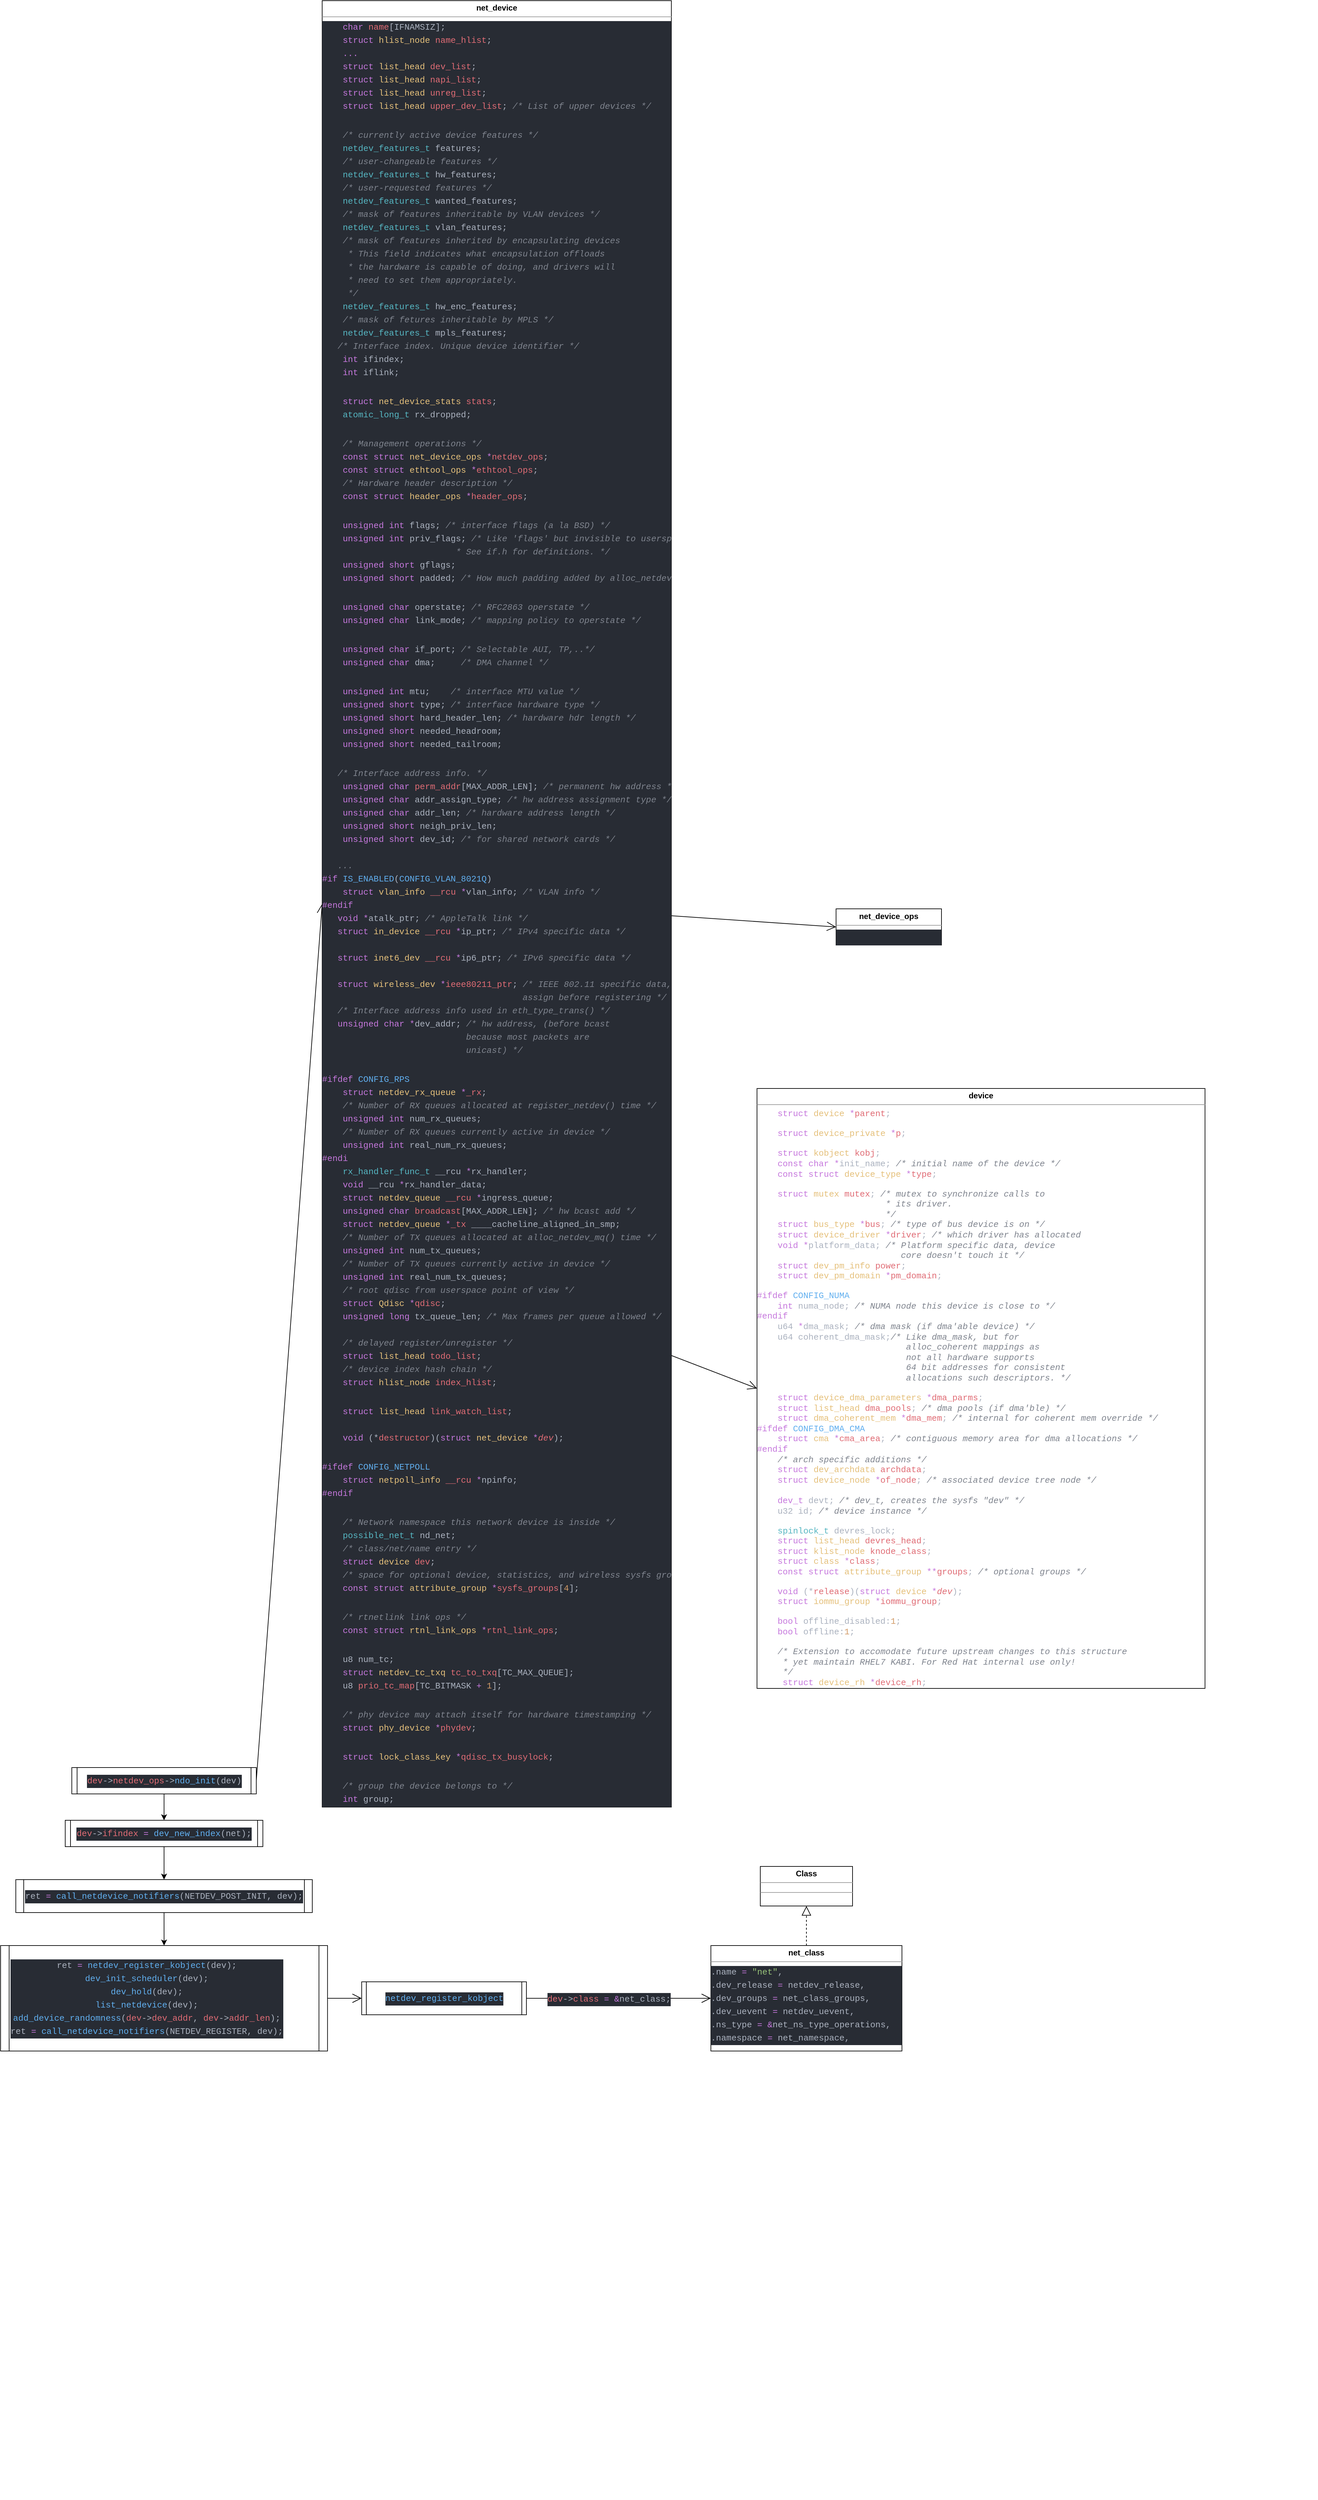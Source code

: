 <mxfile version="13.1.3">
    <diagram id="6hGFLwfOUW9BJ-s0fimq" name="Page-1">
        <mxGraphModel dx="1230" dy="4292" grid="1" gridSize="10" guides="1" tooltips="1" connect="1" arrows="1" fold="1" page="1" pageScale="1" pageWidth="827" pageHeight="1169" math="0" shadow="0">
            <root>
                <mxCell id="0"/>
                <mxCell id="1" parent="0"/>
                <mxCell id="4" style="edgeStyle=orthogonalEdgeStyle;rounded=0;orthogonalLoop=1;jettySize=auto;html=1;exitX=0.5;exitY=1;exitDx=0;exitDy=0;" edge="1" parent="1" source="2" target="3">
                    <mxGeometry relative="1" as="geometry"/>
                </mxCell>
                <mxCell id="2" value="&lt;div style=&quot;color: rgb(171 , 178 , 191) ; background-color: rgb(40 , 44 , 52) ; font-family: &amp;#34;monaco&amp;#34; , &amp;#34;menlo&amp;#34; , &amp;#34;monaco&amp;#34; , &amp;#34;courier new&amp;#34; , monospace ; font-size: 13px ; line-height: 20px&quot;&gt;&lt;span style=&quot;color: #e06c75&quot;&gt;dev&lt;/span&gt;-&amp;gt;&lt;span style=&quot;color: #e06c75&quot;&gt;netdev_ops&lt;/span&gt;-&amp;gt;&lt;span style=&quot;color: #61afef&quot;&gt;ndo_init&lt;/span&gt;(dev)&lt;/div&gt;" style="shape=process;whiteSpace=wrap;html=1;backgroundOutline=1;size=0.027;" vertex="1" parent="1">
                    <mxGeometry x="160" y="160" width="280" height="40" as="geometry"/>
                </mxCell>
                <mxCell id="6" style="edgeStyle=orthogonalEdgeStyle;rounded=0;orthogonalLoop=1;jettySize=auto;html=1;exitX=0.5;exitY=1;exitDx=0;exitDy=0;" edge="1" parent="1" source="3" target="5">
                    <mxGeometry relative="1" as="geometry"/>
                </mxCell>
                <mxCell id="3" value="&lt;div style=&quot;color: rgb(171 , 178 , 191) ; background-color: rgb(40 , 44 , 52) ; font-family: &amp;#34;monaco&amp;#34; , &amp;#34;menlo&amp;#34; , &amp;#34;monaco&amp;#34; , &amp;#34;courier new&amp;#34; , monospace ; font-size: 13px ; line-height: 20px&quot;&gt;&lt;div style=&quot;font-family: &amp;#34;monaco&amp;#34; , &amp;#34;menlo&amp;#34; , &amp;#34;monaco&amp;#34; , &amp;#34;courier new&amp;#34; , monospace ; line-height: 20px&quot;&gt;&lt;span style=&quot;color: #e06c75&quot;&gt;dev&lt;/span&gt;-&amp;gt;&lt;span style=&quot;color: #e06c75&quot;&gt;ifindex&lt;/span&gt; &lt;span style=&quot;color: #c678dd&quot;&gt;=&lt;/span&gt; &lt;span style=&quot;color: #61afef&quot;&gt;dev_new_index&lt;/span&gt;(net);&lt;/div&gt;&lt;/div&gt;" style="shape=process;whiteSpace=wrap;html=1;backgroundOutline=1;size=0.027;" vertex="1" parent="1">
                    <mxGeometry x="150" y="240" width="300" height="40" as="geometry"/>
                </mxCell>
                <mxCell id="8" style="edgeStyle=orthogonalEdgeStyle;rounded=0;orthogonalLoop=1;jettySize=auto;html=1;exitX=0.5;exitY=1;exitDx=0;exitDy=0;" edge="1" parent="1" source="5" target="7">
                    <mxGeometry relative="1" as="geometry"/>
                </mxCell>
                <mxCell id="5" value="&lt;div style=&quot;color: rgb(171 , 178 , 191) ; background-color: rgb(40 , 44 , 52) ; font-family: &amp;#34;monaco&amp;#34; , &amp;#34;menlo&amp;#34; , &amp;#34;monaco&amp;#34; , &amp;#34;courier new&amp;#34; , monospace ; font-size: 13px ; line-height: 20px&quot;&gt;&lt;div style=&quot;font-family: &amp;#34;monaco&amp;#34; , &amp;#34;menlo&amp;#34; , &amp;#34;monaco&amp;#34; , &amp;#34;courier new&amp;#34; , monospace ; line-height: 20px&quot;&gt;&lt;div style=&quot;font-family: &amp;#34;monaco&amp;#34; , &amp;#34;menlo&amp;#34; , &amp;#34;monaco&amp;#34; , &amp;#34;courier new&amp;#34; , monospace ; line-height: 20px&quot;&gt;ret &lt;span style=&quot;color: #c678dd&quot;&gt;=&lt;/span&gt; &lt;span style=&quot;color: #61afef&quot;&gt;call_netdevice_notifiers&lt;/span&gt;(NETDEV_POST_INIT, dev);&lt;/div&gt;&lt;/div&gt;&lt;/div&gt;" style="shape=process;whiteSpace=wrap;html=1;backgroundOutline=1;size=0.027;" vertex="1" parent="1">
                    <mxGeometry x="75" y="330" width="450" height="50" as="geometry"/>
                </mxCell>
                <mxCell id="7" value="&lt;div style=&quot;color: rgb(171 , 178 , 191) ; background-color: rgb(40 , 44 , 52) ; font-family: &amp;#34;monaco&amp;#34; , &amp;#34;menlo&amp;#34; , &amp;#34;monaco&amp;#34; , &amp;#34;courier new&amp;#34; , monospace ; font-size: 13px ; line-height: 20px&quot;&gt;&lt;div style=&quot;font-family: &amp;#34;monaco&amp;#34; , &amp;#34;menlo&amp;#34; , &amp;#34;monaco&amp;#34; , &amp;#34;courier new&amp;#34; , monospace ; line-height: 20px&quot;&gt;&lt;div style=&quot;font-family: &amp;#34;monaco&amp;#34; , &amp;#34;menlo&amp;#34; , &amp;#34;monaco&amp;#34; , &amp;#34;courier new&amp;#34; , monospace ; line-height: 20px&quot;&gt;&lt;div style=&quot;font-family: &amp;#34;monaco&amp;#34; , &amp;#34;menlo&amp;#34; , &amp;#34;monaco&amp;#34; , &amp;#34;courier new&amp;#34; , monospace ; line-height: 20px&quot;&gt;&lt;div style=&quot;text-align: center ; line-height: 20px&quot;&gt;&lt;div style=&quot;line-height: 20px&quot;&gt;ret&amp;nbsp;&lt;span style=&quot;color: rgb(198 , 120 , 221)&quot;&gt;=&lt;/span&gt;&amp;nbsp;&lt;span style=&quot;color: rgb(97 , 175 , 239)&quot;&gt;netdev_register_kobject&lt;/span&gt;(dev);&lt;br&gt;&lt;/div&gt;&lt;div style=&quot;line-height: 20px&quot;&gt;&lt;span style=&quot;color: rgb(97 , 175 , 239)&quot;&gt;dev_init_scheduler&lt;/span&gt;(dev);&lt;/div&gt;&lt;div style=&quot;line-height: 20px&quot;&gt;&lt;div style=&quot;line-height: 20px&quot;&gt;&lt;div&gt;&lt;span style=&quot;color: rgb(97 , 175 , 239)&quot;&gt;dev_hold&lt;/span&gt;(dev);&lt;/div&gt;&lt;div&gt;&lt;span style=&quot;color: rgb(97 , 175 , 239)&quot;&gt;list_netdevice&lt;/span&gt;(dev);&lt;/div&gt;&lt;div&gt;&lt;span style=&quot;color: rgb(97 , 175 , 239)&quot;&gt;add_device_randomness&lt;/span&gt;(&lt;span style=&quot;color: rgb(224 , 108 , 117)&quot;&gt;dev&lt;/span&gt;-&amp;gt;&lt;span style=&quot;color: rgb(224 , 108 , 117)&quot;&gt;dev_addr&lt;/span&gt;,&amp;nbsp;&lt;span style=&quot;color: rgb(224 , 108 , 117)&quot;&gt;dev&lt;/span&gt;-&amp;gt;&lt;span style=&quot;color: rgb(224 , 108 , 117)&quot;&gt;addr_len&lt;/span&gt;);&lt;/div&gt;&lt;div&gt;&lt;div style=&quot;line-height: 20px&quot;&gt;ret&amp;nbsp;&lt;span style=&quot;color: rgb(198 , 120 , 221)&quot;&gt;=&lt;/span&gt;&amp;nbsp;&lt;span style=&quot;color: rgb(97 , 175 , 239)&quot;&gt;call_netdevice_notifiers&lt;/span&gt;(NETDEV_REGISTER, dev);&lt;/div&gt;&lt;/div&gt;&lt;/div&gt;&lt;/div&gt;&lt;/div&gt;&lt;/div&gt;&lt;/div&gt;&lt;/div&gt;&lt;/div&gt;" style="align=left;shape=process;whiteSpace=wrap;html=1;backgroundOutline=1;size=0.027;" vertex="1" parent="1">
                    <mxGeometry x="51.88" y="430" width="496.25" height="160" as="geometry"/>
                </mxCell>
                <mxCell id="10" value="" style="endArrow=open;endFill=1;endSize=12;html=1;entryX=0;entryY=0.5;entryDx=0;entryDy=0;exitX=1;exitY=0.5;exitDx=0;exitDy=0;" edge="1" parent="1" source="2" target="18">
                    <mxGeometry width="160" relative="1" as="geometry">
                        <mxPoint x="370" y="300" as="sourcePoint"/>
                        <mxPoint x="590" y="70" as="targetPoint"/>
                    </mxGeometry>
                </mxCell>
                <mxCell id="11" value="&lt;p style=&quot;margin: 4px 0px 0px ; text-align: center&quot;&gt;&lt;b&gt;net_device_ops&lt;/b&gt;&lt;/p&gt;&lt;hr size=&quot;1&quot;&gt;&lt;div style=&quot;height: 2px&quot;&gt;&lt;div style=&quot;color: rgb(171 , 178 , 191) ; font-family: &amp;#34;monaco&amp;#34; , &amp;#34;menlo&amp;#34; , &amp;#34;monaco&amp;#34; , &amp;#34;courier new&amp;#34; , monospace ; font-size: 13px&quot;&gt;&lt;div style=&quot;background-color: rgb(40 , 44 , 52) ; line-height: 20px&quot;&gt;&lt;div style=&quot;line-height: 20px&quot;&gt;&lt;div style=&quot;line-height: 20px&quot;&gt;&lt;div style=&quot;line-height: 20px&quot;&gt;&lt;p style=&quot;margin: 4px 0px 0px ; text-align: center&quot;&gt;&lt;br&gt;&lt;/p&gt;&lt;hr size=&quot;1&quot;&gt;&lt;div style=&quot;height: 2px&quot;&gt;&lt;div style=&quot;line-height: 20px&quot;&gt;&lt;div style=&quot;line-height: 20px&quot;&gt;&lt;div style=&quot;line-height: 20px&quot;&gt;&lt;div style=&quot;line-height: 20px&quot;&gt;&lt;br&gt;&lt;/div&gt;&lt;/div&gt;&lt;/div&gt;&lt;/div&gt;&lt;/div&gt;&lt;/div&gt;&lt;/div&gt;&lt;/div&gt;&lt;/div&gt;&lt;/div&gt;&lt;/div&gt;" style="verticalAlign=top;align=left;overflow=fill;fontSize=12;fontFamily=Helvetica;html=1;" vertex="1" parent="1">
                    <mxGeometry x="1320" y="-1142.5" width="160" height="55" as="geometry"/>
                </mxCell>
                <mxCell id="13" value="" style="endArrow=open;endFill=1;endSize=12;html=1;entryX=0;entryY=0.5;entryDx=0;entryDy=0;" edge="1" parent="1" source="18" target="11">
                    <mxGeometry width="160" relative="1" as="geometry">
                        <mxPoint x="1200" y="-410" as="sourcePoint"/>
                        <mxPoint x="590" y="200" as="targetPoint"/>
                    </mxGeometry>
                </mxCell>
                <mxCell id="14" value="&lt;div style=&quot;color: rgb(171 , 178 , 191) ; font-family: &amp;#34;monaco&amp;#34; , &amp;#34;menlo&amp;#34; , &amp;#34;monaco&amp;#34; , &amp;#34;courier new&amp;#34; , monospace ; font-size: 13px ; font-style: normal ; font-weight: 400 ; letter-spacing: normal ; text-align: center ; text-indent: 0px ; text-transform: none ; word-spacing: 0px ; background-color: rgb(40 , 44 , 52) ; line-height: 20px&quot;&gt;&lt;br&gt;&lt;/div&gt;" style="align=left;text;whiteSpace=wrap;html=1;" vertex="1" parent="1">
                    <mxGeometry x="700" y="490" width="440" height="140" as="geometry"/>
                </mxCell>
                <mxCell id="16" value="" style="endArrow=open;endFill=1;endSize=12;html=1;entryX=0;entryY=0.5;entryDx=0;entryDy=0;exitX=1;exitY=0.5;exitDx=0;exitDy=0;" edge="1" parent="1" source="34" target="33">
                    <mxGeometry width="160" relative="1" as="geometry">
                        <mxPoint x="450" y="190" as="sourcePoint"/>
                        <mxPoint x="672.06" y="472" as="targetPoint"/>
                    </mxGeometry>
                </mxCell>
                <mxCell id="38" value="&lt;div style=&quot;color: rgb(171 , 178 , 191) ; background-color: rgb(40 , 44 , 52) ; font-family: &amp;#34;monaco&amp;#34; , &amp;#34;menlo&amp;#34; , &amp;#34;monaco&amp;#34; , &amp;#34;courier new&amp;#34; , monospace ; font-size: 13px ; line-height: 20px&quot;&gt;&lt;span style=&quot;color: #e06c75&quot;&gt;dev&lt;/span&gt;-&amp;gt;&lt;span style=&quot;color: #e06c75&quot;&gt;class&lt;/span&gt; &lt;span style=&quot;color: #c678dd&quot;&gt;=&lt;/span&gt; &lt;span style=&quot;color: #c678dd&quot;&gt;&amp;amp;&lt;/span&gt;net_class;&lt;/div&gt;" style="edgeLabel;html=1;align=center;verticalAlign=middle;resizable=0;points=[];" vertex="1" connectable="0" parent="16">
                    <mxGeometry x="-0.107" y="-1" relative="1" as="geometry">
                        <mxPoint as="offset"/>
                    </mxGeometry>
                </mxCell>
                <mxCell id="18" value="&lt;p style=&quot;margin: 4px 0px 0px ; text-align: center&quot;&gt;&lt;b&gt;net_device&lt;/b&gt;&lt;/p&gt;&lt;hr size=&quot;1&quot;&gt;&lt;div style=&quot;height: 2px&quot;&gt;&lt;div style=&quot;color: rgb(171 , 178 , 191) ; font-family: &amp;#34;monaco&amp;#34; , &amp;#34;menlo&amp;#34; , &amp;#34;monaco&amp;#34; , &amp;#34;courier new&amp;#34; , monospace ; font-size: 13px&quot;&gt;&lt;div style=&quot;background-color: rgb(40 , 44 , 52) ; line-height: 20px&quot;&gt;&lt;div style=&quot;line-height: 20px&quot;&gt;&lt;div style=&quot;line-height: 20px&quot;&gt;&lt;div style=&quot;line-height: 20px&quot;&gt;&lt;div&gt;&lt;span style=&quot;color: rgb(198 , 120 , 221)&quot;&gt;&amp;nbsp; &amp;nbsp; char&lt;/span&gt;&amp;nbsp;&lt;span style=&quot;color: rgb(224 , 108 , 117)&quot;&gt;name&lt;/span&gt;[IFNAMSIZ];&lt;/div&gt;&lt;div&gt;&lt;span style=&quot;color: rgb(198 , 120 , 221)&quot;&gt;&amp;nbsp; &amp;nbsp; struct&lt;/span&gt;&amp;nbsp;&lt;span style=&quot;color: rgb(229 , 192 , 123)&quot;&gt;hlist_node&lt;/span&gt;&amp;nbsp;&lt;span style=&quot;color: rgb(224 , 108 , 117)&quot;&gt;name_hlist&lt;/span&gt;;&lt;/div&gt;&lt;div&gt;&lt;span style=&quot;color: rgb(198 , 120 , 221)&quot;&gt;&amp;nbsp; &amp;nbsp; ...&lt;/span&gt;&lt;/div&gt;&lt;div&gt;&lt;span style=&quot;color: rgb(198 , 120 , 221)&quot;&gt;&amp;nbsp; &amp;nbsp; struct&lt;/span&gt;&amp;nbsp;&lt;span style=&quot;color: rgb(229 , 192 , 123)&quot;&gt;list_head&lt;/span&gt;&amp;nbsp;&lt;span style=&quot;color: rgb(224 , 108 , 117)&quot;&gt;dev_list&lt;/span&gt;;&lt;br&gt;&lt;/div&gt;&lt;div&gt;&lt;span style=&quot;color: rgb(198 , 120 , 221)&quot;&gt;&amp;nbsp; &amp;nbsp; struct&lt;/span&gt;&amp;nbsp;&lt;span style=&quot;color: rgb(229 , 192 , 123)&quot;&gt;list_head&lt;/span&gt;&amp;nbsp;&lt;span style=&quot;color: rgb(224 , 108 , 117)&quot;&gt;napi_list&lt;/span&gt;;&lt;/div&gt;&lt;div&gt;&lt;span style=&quot;color: rgb(198 , 120 , 221)&quot;&gt;&amp;nbsp; &amp;nbsp; struct&lt;/span&gt;&amp;nbsp;&lt;span style=&quot;color: rgb(229 , 192 , 123)&quot;&gt;list_head&lt;/span&gt;&amp;nbsp;&lt;span style=&quot;color: rgb(224 , 108 , 117)&quot;&gt;unreg_list&lt;/span&gt;;&lt;/div&gt;&lt;div&gt;&lt;span style=&quot;color: rgb(198 , 120 , 221)&quot;&gt;&amp;nbsp; &amp;nbsp; struct&lt;/span&gt;&amp;nbsp;&lt;span style=&quot;color: rgb(229 , 192 , 123)&quot;&gt;list_head&lt;/span&gt;&amp;nbsp;&lt;span style=&quot;color: rgb(224 , 108 , 117)&quot;&gt;upper_dev_list&lt;/span&gt;;&lt;span style=&quot;color: rgb(127 , 132 , 142) ; font-style: italic&quot;&gt;&amp;nbsp;/* List of upper devices */&lt;/span&gt;&lt;/div&gt;&lt;p style=&quot;margin: 4px 0px 0px ; text-align: center&quot;&gt;&lt;br&gt;&lt;/p&gt;&lt;div&gt;&lt;span style=&quot;color: rgb(127 , 132 , 142) ; font-style: italic&quot;&gt;&amp;nbsp; &amp;nbsp; /* currently active device features */&lt;/span&gt;&lt;/div&gt;&lt;div&gt;&lt;span style=&quot;color: rgb(86 , 182 , 194)&quot;&gt;&amp;nbsp; &amp;nbsp; netdev_features_t&lt;/span&gt;&amp;nbsp;features;&lt;/div&gt;&lt;div&gt;&lt;span style=&quot;color: rgb(127 , 132 , 142) ; font-style: italic&quot;&gt;&amp;nbsp; &amp;nbsp; /* user-changeable features */&lt;/span&gt;&lt;/div&gt;&lt;div&gt;&lt;span style=&quot;color: rgb(86 , 182 , 194)&quot;&gt;&amp;nbsp; &amp;nbsp; netdev_features_t&lt;/span&gt;&amp;nbsp;hw_features;&lt;/div&gt;&lt;div&gt;&lt;span style=&quot;color: rgb(127 , 132 , 142) ; font-style: italic&quot;&gt;&amp;nbsp; &amp;nbsp; /* user-requested features */&lt;/span&gt;&lt;/div&gt;&lt;div&gt;&lt;span style=&quot;color: rgb(86 , 182 , 194)&quot;&gt;&amp;nbsp; &amp;nbsp; netdev_features_t&lt;/span&gt;&amp;nbsp;wanted_features;&lt;/div&gt;&lt;div&gt;&lt;span style=&quot;color: rgb(127 , 132 , 142) ; font-style: italic&quot;&gt;&amp;nbsp; &amp;nbsp; /* mask of features inheritable by VLAN devices */&lt;/span&gt;&lt;/div&gt;&lt;div&gt;&lt;span style=&quot;color: rgb(86 , 182 , 194)&quot;&gt;&amp;nbsp; &amp;nbsp; netdev_features_t&lt;/span&gt;&amp;nbsp;vlan_features;&lt;/div&gt;&lt;div&gt;&lt;span style=&quot;color: rgb(127 , 132 , 142) ; font-style: italic&quot;&gt;&amp;nbsp; &amp;nbsp; /* mask of features inherited by encapsulating devices&lt;/span&gt;&lt;/div&gt;&lt;div&gt;&lt;span style=&quot;color: rgb(127 , 132 , 142) ; font-style: italic&quot;&gt;&amp;nbsp; &amp;nbsp; &amp;nbsp;* This field indicates what encapsulation offloads&lt;/span&gt;&lt;/div&gt;&lt;div&gt;&lt;span style=&quot;color: rgb(127 , 132 , 142) ; font-style: italic&quot;&gt;&amp;nbsp; &amp;nbsp; &amp;nbsp;* the hardware is capable of doing, and drivers will&lt;/span&gt;&lt;/div&gt;&lt;div&gt;&lt;span style=&quot;color: rgb(127 , 132 , 142) ; font-style: italic&quot;&gt;&amp;nbsp; &amp;nbsp; &amp;nbsp;* need to set them appropriately.&lt;/span&gt;&lt;/div&gt;&lt;div&gt;&lt;span style=&quot;color: rgb(127 , 132 , 142) ; font-style: italic&quot;&gt;&amp;nbsp; &amp;nbsp; &amp;nbsp;*/&lt;/span&gt;&lt;/div&gt;&lt;div&gt;&lt;span style=&quot;color: rgb(86 , 182 , 194)&quot;&gt;&amp;nbsp; &amp;nbsp; netdev_features_t&lt;/span&gt;&amp;nbsp;hw_enc_features;&lt;/div&gt;&lt;div&gt;&lt;span style=&quot;color: rgb(127 , 132 , 142) ; font-style: italic&quot;&gt;&amp;nbsp; &amp;nbsp; /* mask of fetures inheritable by MPLS */&lt;/span&gt;&lt;/div&gt;&lt;div&gt;&lt;span style=&quot;color: rgb(86 , 182 , 194)&quot;&gt;&amp;nbsp; &amp;nbsp; netdev_features_t&lt;/span&gt;&amp;nbsp;mpls_features;&lt;/div&gt;&lt;div&gt;&lt;span style=&quot;color: rgb(127 , 132 , 142) ; font-style: italic&quot;&gt;&amp;nbsp; &amp;nbsp;/* Interface index. Unique device identifier */&lt;/span&gt;&lt;/div&gt;&lt;div&gt;&lt;span style=&quot;color: rgb(198 , 120 , 221)&quot;&gt;&amp;nbsp; &amp;nbsp; int&lt;/span&gt;&amp;nbsp;ifindex;&lt;/div&gt;&lt;div&gt;&lt;span style=&quot;color: rgb(198 , 120 , 221)&quot;&gt;&amp;nbsp; &amp;nbsp; int&lt;/span&gt;&amp;nbsp;iflink;&lt;/div&gt;&lt;p style=&quot;margin: 4px 0px 0px ; text-align: center&quot;&gt;&lt;br&gt;&lt;/p&gt;&lt;div&gt;&lt;span style=&quot;color: rgb(198 , 120 , 221)&quot;&gt;&amp;nbsp; &amp;nbsp; struct&lt;/span&gt;&amp;nbsp;&lt;span style=&quot;color: rgb(229 , 192 , 123)&quot;&gt;net_device_stats&lt;/span&gt;&amp;nbsp;&lt;span style=&quot;color: rgb(224 , 108 , 117)&quot;&gt;stats&lt;/span&gt;;&lt;/div&gt;&lt;div&gt;&lt;span style=&quot;color: rgb(86 , 182 , 194)&quot;&gt;&amp;nbsp; &amp;nbsp; atomic_long_t&lt;/span&gt;&amp;nbsp;rx_dropped;&lt;span style=&quot;color: rgb(127 , 132 , 142) ; font-style: italic&quot;&gt;&amp;nbsp;&lt;br&gt;&lt;/span&gt;&lt;/div&gt;&lt;p style=&quot;margin: 4px 0px 0px ; text-align: center&quot;&gt;&lt;br&gt;&lt;/p&gt;&lt;div&gt;&lt;span style=&quot;color: rgb(127 , 132 , 142) ; font-style: italic&quot;&gt;&amp;nbsp; &amp;nbsp; /* Management operations */&lt;/span&gt;&lt;/div&gt;&lt;div&gt;&lt;span style=&quot;color: rgb(198 , 120 , 221)&quot;&gt;&amp;nbsp; &amp;nbsp; const&lt;/span&gt;&amp;nbsp;&lt;span style=&quot;color: rgb(198 , 120 , 221)&quot;&gt;struct&lt;/span&gt;&amp;nbsp;&lt;span style=&quot;color: rgb(229 , 192 , 123)&quot;&gt;net_device_ops&lt;/span&gt;&amp;nbsp;&lt;span style=&quot;color: rgb(198 , 120 , 221)&quot;&gt;*&lt;/span&gt;&lt;span style=&quot;color: rgb(224 , 108 , 117)&quot;&gt;netdev_ops&lt;/span&gt;;&lt;/div&gt;&lt;div&gt;&lt;span style=&quot;color: rgb(198 , 120 , 221)&quot;&gt;&amp;nbsp; &amp;nbsp; const&lt;/span&gt;&amp;nbsp;&lt;span style=&quot;color: rgb(198 , 120 , 221)&quot;&gt;struct&lt;/span&gt;&amp;nbsp;&lt;span style=&quot;color: rgb(229 , 192 , 123)&quot;&gt;ethtool_ops&lt;/span&gt;&amp;nbsp;&lt;span style=&quot;color: rgb(198 , 120 , 221)&quot;&gt;*&lt;/span&gt;&lt;span style=&quot;color: rgb(224 , 108 , 117)&quot;&gt;ethtool_ops&lt;/span&gt;;&lt;/div&gt;&lt;div&gt;&lt;span style=&quot;color: rgb(127 , 132 , 142) ; font-style: italic&quot;&gt;&amp;nbsp; &amp;nbsp; /* Hardware header description */&lt;/span&gt;&lt;/div&gt;&lt;div&gt;&lt;span style=&quot;color: rgb(198 , 120 , 221)&quot;&gt;&amp;nbsp; &amp;nbsp; const&lt;/span&gt;&amp;nbsp;&lt;span style=&quot;color: rgb(198 , 120 , 221)&quot;&gt;struct&lt;/span&gt;&amp;nbsp;&lt;span style=&quot;color: rgb(229 , 192 , 123)&quot;&gt;header_ops&lt;/span&gt;&amp;nbsp;&lt;span style=&quot;color: rgb(198 , 120 , 221)&quot;&gt;*&lt;/span&gt;&lt;span style=&quot;color: rgb(224 , 108 , 117)&quot;&gt;header_ops&lt;/span&gt;;&lt;/div&gt;&lt;p style=&quot;margin: 4px 0px 0px ; text-align: center&quot;&gt;&lt;br&gt;&lt;/p&gt;&lt;div&gt;&lt;span style=&quot;color: rgb(198 , 120 , 221)&quot;&gt;&amp;nbsp; &amp;nbsp; unsigned&lt;/span&gt;&amp;nbsp;&lt;span style=&quot;color: rgb(198 , 120 , 221)&quot;&gt;int&lt;/span&gt;&amp;nbsp;flags;&lt;span style=&quot;color: rgb(127 , 132 , 142) ; font-style: italic&quot;&gt;&amp;nbsp;/* interface flags (a la BSD) */&lt;/span&gt;&lt;/div&gt;&lt;div&gt;&lt;span style=&quot;color: rgb(198 , 120 , 221)&quot;&gt;&amp;nbsp; &amp;nbsp; unsigned&lt;/span&gt;&amp;nbsp;&lt;span style=&quot;color: rgb(198 , 120 , 221)&quot;&gt;int&lt;/span&gt;&amp;nbsp;priv_flags;&lt;span style=&quot;color: rgb(127 , 132 , 142) ; font-style: italic&quot;&gt;&amp;nbsp;/* Like 'flags' but invisible to userspace.&lt;/span&gt;&lt;/div&gt;&lt;div&gt;&lt;span style=&quot;color: rgb(127 , 132 , 142) ; font-style: italic&quot;&gt;&amp;nbsp; &amp;nbsp; &amp;nbsp; &amp;nbsp; &amp;nbsp; &amp;nbsp; &amp;nbsp; &amp;nbsp; &amp;nbsp; &amp;nbsp; &amp;nbsp; &amp;nbsp; &amp;nbsp; * See if.h for definitions. */&lt;/span&gt;&lt;/div&gt;&lt;div&gt;&lt;span style=&quot;color: rgb(198 , 120 , 221)&quot;&gt;&amp;nbsp; &amp;nbsp; unsigned&lt;/span&gt;&amp;nbsp;&lt;span style=&quot;color: rgb(198 , 120 , 221)&quot;&gt;short&lt;/span&gt;&amp;nbsp;gflags;&lt;/div&gt;&lt;div&gt;&lt;span style=&quot;color: rgb(198 , 120 , 221)&quot;&gt;&amp;nbsp; &amp;nbsp; unsigned&lt;/span&gt;&amp;nbsp;&lt;span style=&quot;color: rgb(198 , 120 , 221)&quot;&gt;short&lt;/span&gt;&amp;nbsp;padded;&lt;span style=&quot;color: rgb(127 , 132 , 142) ; font-style: italic&quot;&gt;&amp;nbsp;/* How much padding added by alloc_netdev() */&lt;/span&gt;&lt;/div&gt;&lt;p style=&quot;margin: 4px 0px 0px ; text-align: center&quot;&gt;&lt;br&gt;&lt;/p&gt;&lt;div&gt;&lt;span style=&quot;color: rgb(198 , 120 , 221)&quot;&gt;&amp;nbsp; &amp;nbsp; unsigned&lt;/span&gt;&amp;nbsp;&lt;span style=&quot;color: rgb(198 , 120 , 221)&quot;&gt;char&lt;/span&gt;&amp;nbsp;operstate;&lt;span style=&quot;color: rgb(127 , 132 , 142) ; font-style: italic&quot;&gt;&amp;nbsp;/* RFC2863 operstate */&lt;/span&gt;&lt;/div&gt;&lt;div&gt;&lt;span style=&quot;color: rgb(198 , 120 , 221)&quot;&gt;&amp;nbsp; &amp;nbsp; unsigned&lt;/span&gt;&amp;nbsp;&lt;span style=&quot;color: rgb(198 , 120 , 221)&quot;&gt;char&lt;/span&gt;&amp;nbsp;link_mode;&lt;span style=&quot;color: rgb(127 , 132 , 142) ; font-style: italic&quot;&gt;&amp;nbsp;/* mapping policy to operstate */&lt;/span&gt;&lt;/div&gt;&lt;p style=&quot;margin: 4px 0px 0px ; text-align: center&quot;&gt;&lt;br&gt;&lt;/p&gt;&lt;div&gt;&lt;span style=&quot;color: rgb(198 , 120 , 221)&quot;&gt;&amp;nbsp; &amp;nbsp; unsigned&lt;/span&gt;&amp;nbsp;&lt;span style=&quot;color: rgb(198 , 120 , 221)&quot;&gt;char&lt;/span&gt;&amp;nbsp;if_port;&lt;span style=&quot;color: rgb(127 , 132 , 142) ; font-style: italic&quot;&gt;&amp;nbsp;/* Selectable AUI, TP,..*/&lt;/span&gt;&lt;/div&gt;&lt;div&gt;&lt;span style=&quot;color: rgb(198 , 120 , 221)&quot;&gt;&amp;nbsp; &amp;nbsp; unsigned&lt;/span&gt;&amp;nbsp;&lt;span style=&quot;color: rgb(198 , 120 , 221)&quot;&gt;char&lt;/span&gt;&amp;nbsp;dma;&lt;span style=&quot;color: rgb(127 , 132 , 142) ; font-style: italic&quot;&gt;&amp;nbsp; &amp;nbsp; &amp;nbsp;/* DMA channel */&lt;/span&gt;&lt;/div&gt;&lt;p style=&quot;margin: 4px 0px 0px ; text-align: center&quot;&gt;&lt;br&gt;&lt;/p&gt;&lt;div&gt;&lt;span style=&quot;color: rgb(198 , 120 , 221)&quot;&gt;&amp;nbsp; &amp;nbsp; unsigned&lt;/span&gt;&amp;nbsp;&lt;span style=&quot;color: rgb(198 , 120 , 221)&quot;&gt;int&lt;/span&gt;&amp;nbsp;mtu;&lt;span style=&quot;color: rgb(127 , 132 , 142) ; font-style: italic&quot;&gt;&amp;nbsp; &amp;nbsp; /* interface MTU value */&lt;/span&gt;&lt;/div&gt;&lt;div&gt;&lt;span style=&quot;color: rgb(198 , 120 , 221)&quot;&gt;&amp;nbsp; &amp;nbsp; unsigned&lt;/span&gt;&amp;nbsp;&lt;span style=&quot;color: rgb(198 , 120 , 221)&quot;&gt;short&lt;/span&gt;&amp;nbsp;type;&lt;span style=&quot;color: rgb(127 , 132 , 142) ; font-style: italic&quot;&gt;&amp;nbsp;/* interface hardware type */&lt;/span&gt;&lt;/div&gt;&lt;div&gt;&lt;span style=&quot;color: rgb(198 , 120 , 221)&quot;&gt;&amp;nbsp; &amp;nbsp; unsigned&lt;/span&gt;&amp;nbsp;&lt;span style=&quot;color: rgb(198 , 120 , 221)&quot;&gt;short&lt;/span&gt;&amp;nbsp;hard_header_len;&lt;span style=&quot;color: rgb(127 , 132 , 142) ; font-style: italic&quot;&gt;&amp;nbsp;/* hardware hdr length */&lt;/span&gt;&lt;/div&gt;&lt;div&gt;&lt;span style=&quot;color: rgb(198 , 120 , 221)&quot;&gt;&amp;nbsp; &amp;nbsp; unsigned&lt;/span&gt;&amp;nbsp;&lt;span style=&quot;color: rgb(198 , 120 , 221)&quot;&gt;short&lt;/span&gt;&amp;nbsp;needed_headroom;&lt;/div&gt;&lt;div&gt;&lt;span style=&quot;color: rgb(198 , 120 , 221)&quot;&gt;&amp;nbsp; &amp;nbsp; unsigned&lt;/span&gt;&amp;nbsp;&lt;span style=&quot;color: rgb(198 , 120 , 221)&quot;&gt;short&lt;/span&gt;&amp;nbsp;needed_tailroom;&lt;/div&gt;&lt;p style=&quot;margin: 4px 0px 0px ; text-align: center&quot;&gt;&lt;br&gt;&lt;/p&gt;&lt;div&gt;&lt;span style=&quot;color: rgb(127 , 132 , 142) ; font-style: italic&quot;&gt;&amp;nbsp; &amp;nbsp;/* Interface address info. */&lt;/span&gt;&lt;/div&gt;&lt;div&gt;&lt;span style=&quot;color: rgb(198 , 120 , 221)&quot;&gt;&amp;nbsp; &amp;nbsp; unsigned&lt;/span&gt;&amp;nbsp;&lt;span style=&quot;color: rgb(198 , 120 , 221)&quot;&gt;char&lt;/span&gt;&amp;nbsp;&lt;span style=&quot;color: rgb(224 , 108 , 117)&quot;&gt;perm_addr&lt;/span&gt;[MAX_ADDR_LEN];&lt;span style=&quot;color: rgb(127 , 132 , 142) ; font-style: italic&quot;&gt;&amp;nbsp;/* permanent hw address */&lt;/span&gt;&lt;/div&gt;&lt;div&gt;&lt;span style=&quot;color: rgb(198 , 120 , 221)&quot;&gt;&amp;nbsp; &amp;nbsp; unsigned&lt;/span&gt;&amp;nbsp;&lt;span style=&quot;color: rgb(198 , 120 , 221)&quot;&gt;char&lt;/span&gt;&amp;nbsp;addr_assign_type;&lt;span style=&quot;color: rgb(127 , 132 , 142) ; font-style: italic&quot;&gt;&amp;nbsp;/* hw address assignment type */&lt;/span&gt;&lt;/div&gt;&lt;div&gt;&lt;span style=&quot;color: rgb(198 , 120 , 221)&quot;&gt;&amp;nbsp; &amp;nbsp; unsigned&lt;/span&gt;&amp;nbsp;&lt;span style=&quot;color: rgb(198 , 120 , 221)&quot;&gt;char&lt;/span&gt;&amp;nbsp;addr_len;&lt;span style=&quot;color: rgb(127 , 132 , 142) ; font-style: italic&quot;&gt;&amp;nbsp;/* hardware address length */&lt;/span&gt;&lt;/div&gt;&lt;div&gt;&lt;span style=&quot;color: rgb(198 , 120 , 221)&quot;&gt;&amp;nbsp; &amp;nbsp; unsigned&lt;/span&gt;&amp;nbsp;&lt;span style=&quot;color: rgb(198 , 120 , 221)&quot;&gt;short&lt;/span&gt;&amp;nbsp;neigh_priv_len;&lt;/div&gt;&lt;div&gt;&lt;span style=&quot;color: rgb(198 , 120 , 221)&quot;&gt;&amp;nbsp; &amp;nbsp; unsigned&lt;/span&gt;&amp;nbsp;&lt;span style=&quot;color: rgb(198 , 120 , 221)&quot;&gt;short&lt;/span&gt;&amp;nbsp;dev_id;&lt;span style=&quot;color: rgb(127 , 132 , 142) ; font-style: italic&quot;&gt;&amp;nbsp;/* for shared network cards */&lt;/span&gt;&lt;/div&gt;&lt;div&gt;&lt;br&gt;&lt;/div&gt;&lt;div&gt;&lt;span style=&quot;color: rgb(127 , 132 , 142) ; font-style: italic&quot;&gt;&amp;nbsp; &amp;nbsp;...&lt;/span&gt;&lt;/div&gt;&lt;div&gt;&lt;span style=&quot;color: rgb(198 , 120 , 221)&quot;&gt;#if&lt;/span&gt;&amp;nbsp;&lt;span style=&quot;color: rgb(97 , 175 , 239)&quot;&gt;IS_ENABLED&lt;/span&gt;(&lt;span style=&quot;color: rgb(97 , 175 , 239)&quot;&gt;CONFIG_VLAN_8021Q&lt;/span&gt;)&lt;/div&gt;&lt;div&gt;&lt;span style=&quot;color: rgb(198 , 120 , 221)&quot;&gt;&amp;nbsp; &amp;nbsp; struct&lt;/span&gt;&amp;nbsp;&lt;span style=&quot;color: rgb(229 , 192 , 123)&quot;&gt;vlan_info&lt;/span&gt;&amp;nbsp;&lt;span style=&quot;color: rgb(224 , 108 , 117)&quot;&gt;__rcu&lt;/span&gt;&amp;nbsp;&lt;span style=&quot;color: rgb(198 , 120 , 221)&quot;&gt;*&lt;/span&gt;vlan_info;&lt;span style=&quot;color: rgb(127 , 132 , 142) ; font-style: italic&quot;&gt;&amp;nbsp;/* VLAN info */&lt;/span&gt;&lt;/div&gt;&lt;div&gt;&lt;span style=&quot;color: rgb(198 , 120 , 221)&quot;&gt;#endif&lt;/span&gt;&lt;/div&gt;&lt;div&gt;&lt;span style=&quot;color: rgb(198 , 120 , 221)&quot;&gt;&amp;nbsp; &amp;nbsp;void&lt;/span&gt;&amp;nbsp;&lt;span style=&quot;color: rgb(198 , 120 , 221)&quot;&gt;*&lt;/span&gt;atalk_ptr;&lt;span style=&quot;color: rgb(127 , 132 , 142) ; font-style: italic&quot;&gt;&amp;nbsp;/* AppleTalk link */&lt;/span&gt;&lt;br&gt;&lt;/div&gt;&lt;div&gt;&lt;span style=&quot;color: rgb(198 , 120 , 221)&quot;&gt;&amp;nbsp; &amp;nbsp;struct&lt;/span&gt;&amp;nbsp;&lt;span style=&quot;color: rgb(229 , 192 , 123)&quot;&gt;in_device&lt;/span&gt;&amp;nbsp;&lt;span style=&quot;color: rgb(224 , 108 , 117)&quot;&gt;__rcu&lt;/span&gt;&amp;nbsp;&lt;span style=&quot;color: rgb(198 , 120 , 221)&quot;&gt;*&lt;/span&gt;ip_ptr;&lt;span style=&quot;color: rgb(127 , 132 , 142) ; font-style: italic&quot;&gt;&amp;nbsp;/* IPv4 specific data */&lt;/span&gt;&lt;/div&gt;&lt;div&gt;&lt;span style=&quot;color: rgb(198 , 120 , 221)&quot;&gt;&amp;nbsp; &amp;nbsp;&lt;/span&gt;&lt;/div&gt;&lt;div&gt;&lt;span style=&quot;color: rgb(198 , 120 , 221)&quot;&gt;&amp;nbsp; &amp;nbsp;struct&lt;/span&gt;&amp;nbsp;&lt;span style=&quot;color: rgb(229 , 192 , 123)&quot;&gt;inet6_dev&lt;/span&gt;&amp;nbsp;&lt;span style=&quot;color: rgb(224 , 108 , 117)&quot;&gt;__rcu&lt;/span&gt;&amp;nbsp;&lt;span style=&quot;color: rgb(198 , 120 , 221)&quot;&gt;*&lt;/span&gt;ip6_ptr;&lt;span style=&quot;color: rgb(127 , 132 , 142) ; font-style: italic&quot;&gt;&amp;nbsp;/* IPv6 specific data */&lt;/span&gt;&lt;/div&gt;&lt;div&gt;&lt;span style=&quot;color: rgb(198 , 120 , 221)&quot;&gt;&amp;nbsp; &amp;nbsp;&lt;/span&gt;&lt;/div&gt;&lt;div&gt;&lt;span style=&quot;color: rgb(198 , 120 , 221)&quot;&gt;&amp;nbsp; &amp;nbsp;struct&lt;/span&gt;&amp;nbsp;&lt;span style=&quot;color: rgb(229 , 192 , 123)&quot;&gt;wireless_dev&lt;/span&gt;&amp;nbsp;&lt;span style=&quot;color: rgb(198 , 120 , 221)&quot;&gt;*&lt;/span&gt;&lt;span style=&quot;color: rgb(224 , 108 , 117)&quot;&gt;ieee80211_ptr&lt;/span&gt;;&lt;span style=&quot;color: rgb(127 , 132 , 142) ; font-style: italic&quot;&gt;&amp;nbsp;/* IEEE 802.11 specific data,&lt;/span&gt;&lt;/div&gt;&lt;div&gt;&lt;span style=&quot;color: rgb(127 , 132 , 142) ; font-style: italic&quot;&gt;&amp;nbsp; &amp;nbsp; &amp;nbsp; &amp;nbsp; &amp;nbsp; &amp;nbsp; &amp;nbsp; &amp;nbsp; &amp;nbsp; &amp;nbsp; &amp;nbsp; &amp;nbsp; &amp;nbsp; &amp;nbsp; &amp;nbsp; &amp;nbsp; &amp;nbsp; &amp;nbsp; &amp;nbsp; &amp;nbsp;assign before registering */&lt;/span&gt;&lt;/div&gt;&lt;div&gt;&lt;span style=&quot;color: rgb(127 , 132 , 142) ; font-style: italic&quot;&gt;&amp;nbsp; &amp;nbsp;/* Interface address info used in eth_type_trans() */&lt;/span&gt;&lt;/div&gt;&lt;div&gt;&lt;span style=&quot;color: rgb(198 , 120 , 221)&quot;&gt;&amp;nbsp; &amp;nbsp;unsigned&lt;/span&gt;&amp;nbsp;&lt;span style=&quot;color: rgb(198 , 120 , 221)&quot;&gt;char&lt;/span&gt;&amp;nbsp;&lt;span style=&quot;color: rgb(198 , 120 , 221)&quot;&gt;*&lt;/span&gt;dev_addr;&lt;span style=&quot;color: rgb(127 , 132 , 142) ; font-style: italic&quot;&gt;&amp;nbsp;/* hw address, (before bcast&lt;/span&gt;&lt;/div&gt;&lt;div&gt;&lt;span style=&quot;color: rgb(127 , 132 , 142) ; font-style: italic&quot;&gt;&amp;nbsp; &amp;nbsp; &amp;nbsp; &amp;nbsp; &amp;nbsp; &amp;nbsp; &amp;nbsp; &amp;nbsp; &amp;nbsp; &amp;nbsp; &amp;nbsp; &amp;nbsp; &amp;nbsp; &amp;nbsp; because most packets are&lt;/span&gt;&lt;/div&gt;&lt;div&gt;&lt;span style=&quot;color: rgb(127 , 132 , 142) ; font-style: italic&quot;&gt;&amp;nbsp; &amp;nbsp; &amp;nbsp; &amp;nbsp; &amp;nbsp; &amp;nbsp; &amp;nbsp; &amp;nbsp; &amp;nbsp; &amp;nbsp; &amp;nbsp; &amp;nbsp; &amp;nbsp; &amp;nbsp; unicast) */&lt;/span&gt;&lt;/div&gt;&lt;p style=&quot;margin: 4px 0px 0px ; text-align: center&quot;&gt;&lt;br&gt;&lt;/p&gt;&lt;div&gt;&lt;span style=&quot;color: rgb(198 , 120 , 221)&quot;&gt;#ifdef&lt;/span&gt;&amp;nbsp;&lt;span style=&quot;color: rgb(97 , 175 , 239)&quot;&gt;CONFIG_RPS&lt;/span&gt;&lt;/div&gt;&lt;div&gt;&lt;span style=&quot;color: rgb(198 , 120 , 221)&quot;&gt;&amp;nbsp; &amp;nbsp; struct&lt;/span&gt;&amp;nbsp;&lt;span style=&quot;color: rgb(229 , 192 , 123)&quot;&gt;netdev_rx_queue&lt;/span&gt;&amp;nbsp;&lt;span style=&quot;color: rgb(198 , 120 , 221)&quot;&gt;*&lt;/span&gt;&lt;span style=&quot;color: rgb(224 , 108 , 117)&quot;&gt;_rx&lt;/span&gt;;&lt;/div&gt;&lt;div&gt;&lt;span style=&quot;color: rgb(127 , 132 , 142) ; font-style: italic&quot;&gt;&amp;nbsp; &amp;nbsp; /* Number of RX queues allocated at register_netdev() time */&lt;/span&gt;&lt;/div&gt;&lt;div&gt;&lt;span style=&quot;color: rgb(198 , 120 , 221)&quot;&gt;&amp;nbsp; &amp;nbsp; unsigned&lt;/span&gt;&amp;nbsp;&lt;span style=&quot;color: rgb(198 , 120 , 221)&quot;&gt;int&lt;/span&gt;&amp;nbsp;num_rx_queues;&lt;/div&gt;&lt;div&gt;&lt;span style=&quot;color: rgb(127 , 132 , 142) ; font-style: italic&quot;&gt;&amp;nbsp; &amp;nbsp; /* Number of RX queues currently active in device */&lt;/span&gt;&lt;/div&gt;&lt;div&gt;&lt;span style=&quot;color: rgb(198 , 120 , 221)&quot;&gt;&amp;nbsp; &amp;nbsp; unsigned&lt;/span&gt;&amp;nbsp;&lt;span style=&quot;color: rgb(198 , 120 , 221)&quot;&gt;int&lt;/span&gt;&amp;nbsp;real_num_rx_queues;&lt;/div&gt;&lt;div&gt;&lt;span style=&quot;color: rgb(198 , 120 , 221)&quot;&gt;#endi&lt;/span&gt;&lt;/div&gt;&lt;div&gt;&lt;span style=&quot;color: rgb(86 , 182 , 194)&quot;&gt;&amp;nbsp; &amp;nbsp; rx_handler_func_t&lt;/span&gt;&amp;nbsp;__rcu&amp;nbsp;&lt;span style=&quot;color: rgb(198 , 120 , 221)&quot;&gt;*&lt;/span&gt;rx_handler;&lt;/div&gt;&lt;div&gt;&lt;span style=&quot;color: rgb(198 , 120 , 221)&quot;&gt;&amp;nbsp; &amp;nbsp; void&lt;/span&gt;&amp;nbsp;__rcu&amp;nbsp;&lt;span style=&quot;color: rgb(198 , 120 , 221)&quot;&gt;*&lt;/span&gt;rx_handler_data;&lt;/div&gt;&lt;div&gt;&lt;span style=&quot;color: rgb(198 , 120 , 221)&quot;&gt;&amp;nbsp; &amp;nbsp; struct&lt;/span&gt;&amp;nbsp;&lt;span style=&quot;color: rgb(229 , 192 , 123)&quot;&gt;netdev_queue&lt;/span&gt;&amp;nbsp;&lt;span style=&quot;color: rgb(224 , 108 , 117)&quot;&gt;__rcu&lt;/span&gt;&amp;nbsp;&lt;span style=&quot;color: rgb(198 , 120 , 221)&quot;&gt;*&lt;/span&gt;ingress_queue;&lt;/div&gt;&lt;div&gt;&lt;span style=&quot;color: rgb(198 , 120 , 221)&quot;&gt;&amp;nbsp; &amp;nbsp; unsigned&lt;/span&gt;&amp;nbsp;&lt;span style=&quot;color: rgb(198 , 120 , 221)&quot;&gt;char&lt;/span&gt;&amp;nbsp;&lt;span style=&quot;color: rgb(224 , 108 , 117)&quot;&gt;broadcast&lt;/span&gt;[MAX_ADDR_LEN];&lt;span style=&quot;color: rgb(127 , 132 , 142) ; font-style: italic&quot;&gt;&amp;nbsp;/* hw bcast add */&lt;/span&gt;&lt;/div&gt;&lt;div&gt;&lt;span style=&quot;color: rgb(198 , 120 , 221)&quot;&gt;&amp;nbsp; &amp;nbsp; struct&lt;/span&gt;&amp;nbsp;&lt;span style=&quot;color: rgb(229 , 192 , 123)&quot;&gt;netdev_queue&lt;/span&gt;&amp;nbsp;&lt;span style=&quot;color: rgb(198 , 120 , 221)&quot;&gt;*&lt;/span&gt;&lt;span style=&quot;color: rgb(224 , 108 , 117)&quot;&gt;_tx&lt;/span&gt;&amp;nbsp;____cacheline_aligned_in_smp;&lt;/div&gt;&lt;div&gt;&lt;span style=&quot;color: rgb(127 , 132 , 142) ; font-style: italic&quot;&gt;&amp;nbsp; &amp;nbsp; /* Number of TX queues allocated at alloc_netdev_mq() time */&lt;/span&gt;&lt;/div&gt;&lt;div&gt;&lt;span style=&quot;color: rgb(198 , 120 , 221)&quot;&gt;&amp;nbsp; &amp;nbsp; unsigned&lt;/span&gt;&amp;nbsp;&lt;span style=&quot;color: rgb(198 , 120 , 221)&quot;&gt;int&lt;/span&gt;&amp;nbsp;num_tx_queues;&lt;/div&gt;&lt;div&gt;&lt;span style=&quot;color: rgb(127 , 132 , 142) ; font-style: italic&quot;&gt;&amp;nbsp; &amp;nbsp; /* Number of TX queues currently active in device */&lt;/span&gt;&lt;/div&gt;&lt;div&gt;&lt;span style=&quot;color: rgb(198 , 120 , 221)&quot;&gt;&amp;nbsp; &amp;nbsp; unsigned&lt;/span&gt;&amp;nbsp;&lt;span style=&quot;color: rgb(198 , 120 , 221)&quot;&gt;int&lt;/span&gt;&amp;nbsp;real_num_tx_queues;&lt;/div&gt;&lt;div&gt;&lt;span style=&quot;color: rgb(127 , 132 , 142) ; font-style: italic&quot;&gt;&amp;nbsp; &amp;nbsp; /* root qdisc from userspace point of view */&lt;/span&gt;&lt;/div&gt;&lt;div&gt;&lt;span style=&quot;color: rgb(198 , 120 , 221)&quot;&gt;&amp;nbsp; &amp;nbsp; struct&lt;/span&gt;&amp;nbsp;&lt;span style=&quot;color: rgb(229 , 192 , 123)&quot;&gt;Qdisc&lt;/span&gt;&amp;nbsp;&lt;span style=&quot;color: rgb(198 , 120 , 221)&quot;&gt;*&lt;/span&gt;&lt;span style=&quot;color: rgb(224 , 108 , 117)&quot;&gt;qdisc&lt;/span&gt;;&lt;/div&gt;&lt;div&gt;&lt;span style=&quot;color: rgb(198 , 120 , 221)&quot;&gt;&amp;nbsp; &amp;nbsp; unsigned&lt;/span&gt;&amp;nbsp;&lt;span style=&quot;color: rgb(198 , 120 , 221)&quot;&gt;long&lt;/span&gt;&amp;nbsp;tx_queue_len;&lt;span style=&quot;color: rgb(127 , 132 , 142) ; font-style: italic&quot;&gt;&amp;nbsp;/* Max frames per queue allowed */&lt;/span&gt;&lt;/div&gt;&lt;div&gt;&lt;span style=&quot;color: rgb(86 , 182 , 194)&quot;&gt;&amp;nbsp; &amp;nbsp;&amp;nbsp;&lt;/span&gt;&lt;/div&gt;&lt;div&gt;&lt;span style=&quot;color: rgb(127 , 132 , 142) ; font-style: italic&quot;&gt;&amp;nbsp; &amp;nbsp; /* delayed register/unregister */&lt;/span&gt;&lt;/div&gt;&lt;div&gt;&lt;span style=&quot;color: rgb(198 , 120 , 221)&quot;&gt;&amp;nbsp; &amp;nbsp; struct&lt;/span&gt;&amp;nbsp;&lt;span style=&quot;color: rgb(229 , 192 , 123)&quot;&gt;list_head&lt;/span&gt;&amp;nbsp;&lt;span style=&quot;color: rgb(224 , 108 , 117)&quot;&gt;todo_list&lt;/span&gt;;&lt;/div&gt;&lt;div&gt;&lt;span style=&quot;color: rgb(127 , 132 , 142) ; font-style: italic&quot;&gt;&amp;nbsp; &amp;nbsp; /* device index hash chain */&lt;/span&gt;&lt;/div&gt;&lt;div&gt;&lt;span style=&quot;color: rgb(198 , 120 , 221)&quot;&gt;&amp;nbsp; &amp;nbsp; struct&lt;/span&gt;&amp;nbsp;&lt;span style=&quot;color: rgb(229 , 192 , 123)&quot;&gt;hlist_node&lt;/span&gt;&amp;nbsp;&lt;span style=&quot;color: rgb(224 , 108 , 117)&quot;&gt;index_hlist&lt;/span&gt;;&lt;/div&gt;&lt;p style=&quot;margin: 4px 0px 0px ; text-align: center&quot;&gt;&lt;br&gt;&lt;/p&gt;&lt;div&gt;&lt;span style=&quot;color: rgb(198 , 120 , 221)&quot;&gt;&amp;nbsp; &amp;nbsp; struct&lt;/span&gt;&amp;nbsp;&lt;span style=&quot;color: rgb(229 , 192 , 123)&quot;&gt;list_head&lt;/span&gt;&amp;nbsp;&lt;span style=&quot;color: rgb(224 , 108 , 117)&quot;&gt;link_watch_list&lt;/span&gt;;&lt;/div&gt;&lt;div&gt;&lt;br&gt;&lt;/div&gt;&lt;div&gt;&lt;span style=&quot;color: rgb(198 , 120 , 221)&quot;&gt;&amp;nbsp; &amp;nbsp; void&lt;/span&gt;&amp;nbsp;(*&lt;span style=&quot;color: rgb(224 , 108 , 117)&quot;&gt;destructor&lt;/span&gt;)(&lt;span style=&quot;color: rgb(198 , 120 , 221)&quot;&gt;struct&lt;/span&gt;&amp;nbsp;&lt;span style=&quot;color: rgb(229 , 192 , 123)&quot;&gt;net_device&lt;/span&gt;&amp;nbsp;&lt;span style=&quot;color: rgb(198 , 120 , 221)&quot;&gt;*&lt;/span&gt;&lt;span style=&quot;color: rgb(224 , 108 , 117) ; font-style: italic&quot;&gt;dev&lt;/span&gt;);&lt;/div&gt;&lt;p style=&quot;margin: 4px 0px 0px ; text-align: center&quot;&gt;&lt;br&gt;&lt;/p&gt;&lt;div&gt;&lt;span style=&quot;color: rgb(198 , 120 , 221)&quot;&gt;#ifdef&lt;/span&gt;&amp;nbsp;&lt;span style=&quot;color: rgb(97 , 175 , 239)&quot;&gt;CONFIG_NETPOLL&lt;/span&gt;&lt;/div&gt;&lt;div&gt;&lt;span style=&quot;color: rgb(198 , 120 , 221)&quot;&gt;&amp;nbsp; &amp;nbsp; struct&lt;/span&gt;&amp;nbsp;&lt;span style=&quot;color: rgb(229 , 192 , 123)&quot;&gt;netpoll_info&lt;/span&gt;&amp;nbsp;&lt;span style=&quot;color: rgb(224 , 108 , 117)&quot;&gt;__rcu&lt;/span&gt;&amp;nbsp;&lt;span style=&quot;color: rgb(198 , 120 , 221)&quot;&gt;*&lt;/span&gt;npinfo;&lt;/div&gt;&lt;div&gt;&lt;span style=&quot;color: rgb(198 , 120 , 221)&quot;&gt;#endif&lt;/span&gt;&lt;/div&gt;&lt;p style=&quot;margin: 4px 0px 0px ; text-align: center&quot;&gt;&lt;br&gt;&lt;/p&gt;&lt;div&gt;&lt;span style=&quot;color: rgb(127 , 132 , 142) ; font-style: italic&quot;&gt;&amp;nbsp; &amp;nbsp; /* Network namespace this network device is inside */&lt;/span&gt;&lt;/div&gt;&lt;div&gt;&lt;span style=&quot;color: rgb(86 , 182 , 194)&quot;&gt;&amp;nbsp; &amp;nbsp; possible_net_t&lt;/span&gt;&amp;nbsp;nd_net;&lt;/div&gt;&lt;div&gt;&lt;span style=&quot;color: rgb(127 , 132 , 142) ; font-style: italic&quot;&gt;&amp;nbsp; &amp;nbsp; /* class/net/name entry */&lt;/span&gt;&lt;/div&gt;&lt;div&gt;&lt;span style=&quot;color: rgb(198 , 120 , 221)&quot;&gt;&amp;nbsp; &amp;nbsp; struct&lt;/span&gt;&amp;nbsp;&lt;span style=&quot;color: rgb(229 , 192 , 123)&quot;&gt;device&lt;/span&gt;&amp;nbsp;&lt;span style=&quot;color: rgb(224 , 108 , 117)&quot;&gt;dev&lt;/span&gt;;&lt;/div&gt;&lt;div&gt;&lt;span style=&quot;color: rgb(127 , 132 , 142) ; font-style: italic&quot;&gt;&amp;nbsp; &amp;nbsp; /* space for optional device, statistics, and wireless sysfs groups */&lt;/span&gt;&lt;/div&gt;&lt;div&gt;&lt;span style=&quot;color: rgb(198 , 120 , 221)&quot;&gt;&amp;nbsp; &amp;nbsp; const&lt;/span&gt;&amp;nbsp;&lt;span style=&quot;color: rgb(198 , 120 , 221)&quot;&gt;struct&lt;/span&gt;&amp;nbsp;&lt;span style=&quot;color: rgb(229 , 192 , 123)&quot;&gt;attribute_group&lt;/span&gt;&amp;nbsp;&lt;span style=&quot;color: rgb(198 , 120 , 221)&quot;&gt;*&lt;/span&gt;&lt;span style=&quot;color: rgb(224 , 108 , 117)&quot;&gt;sysfs_groups&lt;/span&gt;[&lt;span style=&quot;color: rgb(209 , 154 , 102)&quot;&gt;4&lt;/span&gt;];&lt;/div&gt;&lt;p style=&quot;margin: 4px 0px 0px ; text-align: center&quot;&gt;&lt;br&gt;&lt;/p&gt;&lt;div&gt;&lt;span style=&quot;color: rgb(127 , 132 , 142) ; font-style: italic&quot;&gt;&amp;nbsp; &amp;nbsp; /* rtnetlink link ops */&lt;/span&gt;&lt;/div&gt;&lt;div&gt;&lt;span style=&quot;color: rgb(198 , 120 , 221)&quot;&gt;&amp;nbsp; &amp;nbsp; const&lt;/span&gt;&amp;nbsp;&lt;span style=&quot;color: rgb(198 , 120 , 221)&quot;&gt;struct&lt;/span&gt;&amp;nbsp;&lt;span style=&quot;color: rgb(229 , 192 , 123)&quot;&gt;rtnl_link_ops&lt;/span&gt;&amp;nbsp;&lt;span style=&quot;color: rgb(198 , 120 , 221)&quot;&gt;*&lt;/span&gt;&lt;span style=&quot;color: rgb(224 , 108 , 117)&quot;&gt;rtnl_link_ops&lt;/span&gt;;&lt;/div&gt;&lt;p style=&quot;margin: 4px 0px 0px ; text-align: center&quot;&gt;&lt;br&gt;&lt;/p&gt;&lt;div&gt;&amp;nbsp; &amp;nbsp; u8 num_tc;&lt;br&gt;&lt;/div&gt;&lt;div&gt;&lt;span style=&quot;color: rgb(198 , 120 , 221)&quot;&gt;&amp;nbsp; &amp;nbsp; struct&lt;/span&gt;&amp;nbsp;&lt;span style=&quot;color: rgb(229 , 192 , 123)&quot;&gt;netdev_tc_txq&lt;/span&gt;&amp;nbsp;&lt;span style=&quot;color: rgb(224 , 108 , 117)&quot;&gt;tc_to_txq&lt;/span&gt;[TC_MAX_QUEUE];&lt;/div&gt;&lt;div&gt;&amp;nbsp; &amp;nbsp; u8&amp;nbsp;&lt;span style=&quot;color: rgb(224 , 108 , 117)&quot;&gt;prio_tc_map&lt;/span&gt;[TC_BITMASK&amp;nbsp;&lt;span style=&quot;color: rgb(198 , 120 , 221)&quot;&gt;+&lt;/span&gt;&amp;nbsp;&lt;span style=&quot;color: rgb(209 , 154 , 102)&quot;&gt;1&lt;/span&gt;];&lt;/div&gt;&lt;p style=&quot;margin: 4px 0px 0px ; text-align: center&quot;&gt;&lt;br&gt;&lt;/p&gt;&lt;div&gt;&lt;font color=&quot;#c678dd&quot;&gt;&amp;nbsp; &amp;nbsp;&amp;nbsp;&lt;/font&gt;&lt;span style=&quot;color: rgb(127 , 132 , 142) ; font-style: italic&quot;&gt;/* phy device may attach itself for hardware timestamping */&lt;/span&gt;&lt;br&gt;&lt;/div&gt;&lt;div&gt;&lt;span style=&quot;color: rgb(198 , 120 , 221)&quot;&gt;&amp;nbsp; &amp;nbsp; struct&lt;/span&gt;&amp;nbsp;&lt;span style=&quot;color: rgb(229 , 192 , 123)&quot;&gt;phy_device&lt;/span&gt;&amp;nbsp;&lt;span style=&quot;color: rgb(198 , 120 , 221)&quot;&gt;*&lt;/span&gt;&lt;span style=&quot;color: rgb(224 , 108 , 117)&quot;&gt;phydev&lt;/span&gt;;&lt;/div&gt;&lt;p style=&quot;margin: 4px 0px 0px ; text-align: center&quot;&gt;&lt;br&gt;&lt;/p&gt;&lt;div&gt;&lt;span style=&quot;color: rgb(198 , 120 , 221)&quot;&gt;&amp;nbsp; &amp;nbsp; struct&lt;/span&gt;&amp;nbsp;&lt;span style=&quot;color: rgb(229 , 192 , 123)&quot;&gt;lock_class_key&lt;/span&gt;&amp;nbsp;&lt;span style=&quot;color: rgb(198 , 120 , 221)&quot;&gt;*&lt;/span&gt;&lt;span style=&quot;color: rgb(224 , 108 , 117)&quot;&gt;qdisc_tx_busylock&lt;/span&gt;;&lt;/div&gt;&lt;p style=&quot;margin: 4px 0px 0px ; text-align: center&quot;&gt;&lt;br&gt;&lt;/p&gt;&lt;div&gt;&lt;span style=&quot;color: rgb(127 , 132 , 142) ; font-style: italic&quot;&gt;&amp;nbsp; &amp;nbsp; /* group the device belongs to */&lt;/span&gt;&lt;/div&gt;&lt;div&gt;&lt;span style=&quot;color: rgb(198 , 120 , 221)&quot;&gt;&amp;nbsp; &amp;nbsp; int&lt;/span&gt;&amp;nbsp;group;&lt;/div&gt;&lt;p style=&quot;margin: 4px 0px 0px ; text-align: center&quot;&gt;&lt;br&gt;&lt;/p&gt;&lt;div&gt;&lt;span style=&quot;color: rgb(127 , 132 , 142) ; font-style: italic&quot;&gt;&amp;nbsp; &amp;nbsp;&amp;nbsp;&lt;/span&gt;&lt;/div&gt;&lt;div&gt;&lt;br&gt;&lt;/div&gt;&lt;hr size=&quot;1&quot;&gt;&lt;div style=&quot;height: 2px&quot;&gt;&lt;div style=&quot;line-height: 20px&quot;&gt;&lt;div style=&quot;line-height: 20px&quot;&gt;&lt;div style=&quot;line-height: 20px&quot;&gt;&lt;div style=&quot;line-height: 20px&quot;&gt;&lt;br&gt;&lt;/div&gt;&lt;/div&gt;&lt;/div&gt;&lt;/div&gt;&lt;/div&gt;&lt;/div&gt;&lt;/div&gt;&lt;/div&gt;&lt;/div&gt;&lt;/div&gt;&lt;/div&gt;" style="verticalAlign=top;align=left;overflow=fill;fontSize=12;fontFamily=Helvetica;html=1;" vertex="1" parent="1">
                    <mxGeometry x="540" y="-2520" width="530" height="2740" as="geometry"/>
                </mxCell>
                <mxCell id="21" value="&lt;div style=&quot;color: rgb(171 , 178 , 191) ; background-color: rgb(40 , 44 , 52) ; font-family: &amp;#34;monaco&amp;#34; , &amp;#34;menlo&amp;#34; , &amp;#34;monaco&amp;#34; , &amp;#34;courier new&amp;#34; , monospace ; font-weight: normal ; font-size: 13px ; line-height: 20px&quot;&gt;&lt;br&gt;&lt;/div&gt;" style="text;whiteSpace=wrap;html=1;" vertex="1" parent="1">
                    <mxGeometry x="1370" y="100" width="680" height="1170" as="geometry"/>
                </mxCell>
                <mxCell id="27" value="&lt;p style=&quot;margin: 0px ; margin-top: 4px ; text-align: center&quot;&gt;&lt;b&gt;device&lt;/b&gt;&lt;/p&gt;&lt;hr size=&quot;1&quot;&gt;&lt;div style=&quot;height: 2px&quot;&gt;&lt;div style=&quot;color: rgb(171 , 178 , 191) ; font-family: &amp;#34;monaco&amp;#34; , &amp;#34;menlo&amp;#34; , &amp;#34;monaco&amp;#34; , &amp;#34;courier new&amp;#34; , monospace ; font-size: 13px&quot;&gt;&lt;span style=&quot;color: rgb(198 , 120 , 221)&quot;&gt;&amp;nbsp; &amp;nbsp; struct&lt;/span&gt;&amp;nbsp;&lt;span style=&quot;color: rgb(229 , 192 , 123)&quot;&gt;device&lt;/span&gt;&amp;nbsp;&lt;span style=&quot;color: rgb(198 , 120 , 221)&quot;&gt;*&lt;/span&gt;&lt;span style=&quot;color: rgb(224 , 108 , 117)&quot;&gt;parent&lt;/span&gt;;&lt;/div&gt;&lt;br style=&quot;color: rgb(171 , 178 , 191) ; font-family: &amp;#34;monaco&amp;#34; , &amp;#34;menlo&amp;#34; , &amp;#34;monaco&amp;#34; , &amp;#34;courier new&amp;#34; , monospace ; font-size: 13px&quot;&gt;&lt;div style=&quot;color: rgb(171 , 178 , 191) ; font-family: &amp;#34;monaco&amp;#34; , &amp;#34;menlo&amp;#34; , &amp;#34;monaco&amp;#34; , &amp;#34;courier new&amp;#34; , monospace ; font-size: 13px&quot;&gt;&lt;span style=&quot;color: rgb(198 , 120 , 221)&quot;&gt;&amp;nbsp; &amp;nbsp; struct&lt;/span&gt;&amp;nbsp;&lt;span style=&quot;color: rgb(229 , 192 , 123)&quot;&gt;device_private&lt;/span&gt;&amp;nbsp;&lt;span style=&quot;color: rgb(198 , 120 , 221)&quot;&gt;*&lt;/span&gt;&lt;span style=&quot;color: rgb(224 , 108 , 117)&quot;&gt;p&lt;/span&gt;;&lt;/div&gt;&lt;br style=&quot;color: rgb(171 , 178 , 191) ; font-family: &amp;#34;monaco&amp;#34; , &amp;#34;menlo&amp;#34; , &amp;#34;monaco&amp;#34; , &amp;#34;courier new&amp;#34; , monospace ; font-size: 13px&quot;&gt;&lt;div style=&quot;color: rgb(171 , 178 , 191) ; font-family: &amp;#34;monaco&amp;#34; , &amp;#34;menlo&amp;#34; , &amp;#34;monaco&amp;#34; , &amp;#34;courier new&amp;#34; , monospace ; font-size: 13px&quot;&gt;&lt;span style=&quot;color: rgb(198 , 120 , 221)&quot;&gt;&amp;nbsp; &amp;nbsp; struct&lt;/span&gt;&amp;nbsp;&lt;span style=&quot;color: rgb(229 , 192 , 123)&quot;&gt;kobject&lt;/span&gt;&amp;nbsp;&lt;span style=&quot;color: rgb(224 , 108 , 117)&quot;&gt;kobj&lt;/span&gt;;&lt;/div&gt;&lt;div style=&quot;color: rgb(171 , 178 , 191) ; font-family: &amp;#34;monaco&amp;#34; , &amp;#34;menlo&amp;#34; , &amp;#34;monaco&amp;#34; , &amp;#34;courier new&amp;#34; , monospace ; font-size: 13px&quot;&gt;&lt;span style=&quot;color: rgb(198 , 120 , 221)&quot;&gt;&amp;nbsp; &amp;nbsp; const&lt;/span&gt;&amp;nbsp;&lt;span style=&quot;color: rgb(198 , 120 , 221)&quot;&gt;char&lt;/span&gt;&amp;nbsp;&lt;span style=&quot;color: rgb(198 , 120 , 221)&quot;&gt;*&lt;/span&gt;init_name;&lt;span style=&quot;color: rgb(127 , 132 , 142) ; font-style: italic&quot;&gt;&amp;nbsp;/* initial name of the device */&lt;/span&gt;&lt;/div&gt;&lt;div style=&quot;color: rgb(171 , 178 , 191) ; font-family: &amp;#34;monaco&amp;#34; , &amp;#34;menlo&amp;#34; , &amp;#34;monaco&amp;#34; , &amp;#34;courier new&amp;#34; , monospace ; font-size: 13px&quot;&gt;&lt;span style=&quot;color: rgb(198 , 120 , 221)&quot;&gt;&amp;nbsp; &amp;nbsp; const&lt;/span&gt;&amp;nbsp;&lt;span style=&quot;color: rgb(198 , 120 , 221)&quot;&gt;struct&lt;/span&gt;&amp;nbsp;&lt;span style=&quot;color: rgb(229 , 192 , 123)&quot;&gt;device_type&lt;/span&gt;&amp;nbsp;&lt;span style=&quot;color: rgb(198 , 120 , 221)&quot;&gt;*&lt;/span&gt;&lt;span style=&quot;color: rgb(224 , 108 , 117)&quot;&gt;type&lt;/span&gt;;&lt;/div&gt;&lt;br style=&quot;color: rgb(171 , 178 , 191) ; font-family: &amp;#34;monaco&amp;#34; , &amp;#34;menlo&amp;#34; , &amp;#34;monaco&amp;#34; , &amp;#34;courier new&amp;#34; , monospace ; font-size: 13px&quot;&gt;&lt;div style=&quot;color: rgb(171 , 178 , 191) ; font-family: &amp;#34;monaco&amp;#34; , &amp;#34;menlo&amp;#34; , &amp;#34;monaco&amp;#34; , &amp;#34;courier new&amp;#34; , monospace ; font-size: 13px&quot;&gt;&lt;span style=&quot;color: rgb(198 , 120 , 221)&quot;&gt;&amp;nbsp; &amp;nbsp; struct&lt;/span&gt;&amp;nbsp;&lt;span style=&quot;color: rgb(229 , 192 , 123)&quot;&gt;mutex&lt;/span&gt;&amp;nbsp;&lt;span style=&quot;color: rgb(224 , 108 , 117)&quot;&gt;mutex&lt;/span&gt;;&lt;span style=&quot;color: rgb(127 , 132 , 142) ; font-style: italic&quot;&gt;&amp;nbsp;/* mutex to synchronize calls to&lt;/span&gt;&lt;/div&gt;&lt;div style=&quot;color: rgb(171 , 178 , 191) ; font-family: &amp;#34;monaco&amp;#34; , &amp;#34;menlo&amp;#34; , &amp;#34;monaco&amp;#34; , &amp;#34;courier new&amp;#34; , monospace ; font-size: 13px&quot;&gt;&lt;span style=&quot;color: rgb(127 , 132 , 142) ; font-style: italic&quot;&gt;&amp;nbsp; &amp;nbsp; &amp;nbsp; &amp;nbsp; &amp;nbsp; &amp;nbsp; &amp;nbsp; &amp;nbsp; &amp;nbsp; &amp;nbsp; &amp;nbsp; &amp;nbsp; &amp;nbsp;* its driver.&lt;/span&gt;&lt;/div&gt;&lt;div style=&quot;color: rgb(171 , 178 , 191) ; font-family: &amp;#34;monaco&amp;#34; , &amp;#34;menlo&amp;#34; , &amp;#34;monaco&amp;#34; , &amp;#34;courier new&amp;#34; , monospace ; font-size: 13px&quot;&gt;&lt;span style=&quot;color: rgb(127 , 132 , 142) ; font-style: italic&quot;&gt;&amp;nbsp; &amp;nbsp; &amp;nbsp; &amp;nbsp; &amp;nbsp; &amp;nbsp; &amp;nbsp; &amp;nbsp; &amp;nbsp; &amp;nbsp; &amp;nbsp; &amp;nbsp; &amp;nbsp;*/&lt;/span&gt;&lt;/div&gt;&lt;div style=&quot;color: rgb(171 , 178 , 191) ; font-family: &amp;#34;monaco&amp;#34; , &amp;#34;menlo&amp;#34; , &amp;#34;monaco&amp;#34; , &amp;#34;courier new&amp;#34; , monospace ; font-size: 13px&quot;&gt;&lt;span style=&quot;color: rgb(198 , 120 , 221)&quot;&gt;&amp;nbsp; &amp;nbsp; struct&lt;/span&gt;&amp;nbsp;&lt;span style=&quot;color: rgb(229 , 192 , 123)&quot;&gt;bus_type&lt;/span&gt;&amp;nbsp;&lt;span style=&quot;color: rgb(198 , 120 , 221)&quot;&gt;*&lt;/span&gt;&lt;span style=&quot;color: rgb(224 , 108 , 117)&quot;&gt;bus&lt;/span&gt;;&lt;span style=&quot;color: rgb(127 , 132 , 142) ; font-style: italic&quot;&gt;&amp;nbsp;/* type of bus device is on */&lt;/span&gt;&lt;/div&gt;&lt;div style=&quot;color: rgb(171 , 178 , 191) ; font-family: &amp;#34;monaco&amp;#34; , &amp;#34;menlo&amp;#34; , &amp;#34;monaco&amp;#34; , &amp;#34;courier new&amp;#34; , monospace ; font-size: 13px&quot;&gt;&lt;span style=&quot;color: rgb(198 , 120 , 221)&quot;&gt;&amp;nbsp; &amp;nbsp; struct&lt;/span&gt;&amp;nbsp;&lt;span style=&quot;color: rgb(229 , 192 , 123)&quot;&gt;device_driver&lt;/span&gt;&amp;nbsp;&lt;span style=&quot;color: rgb(198 , 120 , 221)&quot;&gt;*&lt;/span&gt;&lt;span style=&quot;color: rgb(224 , 108 , 117)&quot;&gt;driver&lt;/span&gt;;&lt;span style=&quot;color: rgb(127 , 132 , 142) ; font-style: italic&quot;&gt;&amp;nbsp;/* which driver has allocated&amp;nbsp; &amp;nbsp; &amp;nbsp; &amp;nbsp; &amp;nbsp; &amp;nbsp; &amp;nbsp; &amp;nbsp; &amp;nbsp; &amp;nbsp; &amp;nbsp; &amp;nbsp; &amp;nbsp; &amp;nbsp; &amp;nbsp; &amp;nbsp; &amp;nbsp; &amp;nbsp; &amp;nbsp; &amp;nbsp; &amp;nbsp; &amp;nbsp; &amp;nbsp;this&amp;nbsp;&lt;/span&gt;&lt;span style=&quot;color: rgb(127 , 132 , 142) ; font-style: italic&quot;&gt;device */&lt;/span&gt;&lt;/div&gt;&lt;div style=&quot;color: rgb(171 , 178 , 191) ; font-family: &amp;#34;monaco&amp;#34; , &amp;#34;menlo&amp;#34; , &amp;#34;monaco&amp;#34; , &amp;#34;courier new&amp;#34; , monospace ; font-size: 13px&quot;&gt;&lt;span style=&quot;color: rgb(198 , 120 , 221)&quot;&gt;&amp;nbsp; &amp;nbsp; void&lt;/span&gt;&amp;nbsp;&lt;span style=&quot;color: rgb(198 , 120 , 221)&quot;&gt;*&lt;/span&gt;platform_data;&lt;span style=&quot;color: rgb(127 , 132 , 142) ; font-style: italic&quot;&gt;&amp;nbsp;/* Platform specific data, device&lt;/span&gt;&lt;/div&gt;&lt;div style=&quot;color: rgb(171 , 178 , 191) ; font-family: &amp;#34;monaco&amp;#34; , &amp;#34;menlo&amp;#34; , &amp;#34;monaco&amp;#34; , &amp;#34;courier new&amp;#34; , monospace ; font-size: 13px&quot;&gt;&lt;span style=&quot;color: rgb(127 , 132 , 142) ; font-style: italic&quot;&gt;&amp;nbsp; &amp;nbsp; &amp;nbsp; &amp;nbsp; &amp;nbsp; &amp;nbsp; &amp;nbsp; &amp;nbsp; &amp;nbsp; &amp;nbsp; &amp;nbsp; &amp;nbsp; &amp;nbsp; &amp;nbsp; core doesn't touch it */&lt;/span&gt;&lt;/div&gt;&lt;div style=&quot;color: rgb(171 , 178 , 191) ; font-family: &amp;#34;monaco&amp;#34; , &amp;#34;menlo&amp;#34; , &amp;#34;monaco&amp;#34; , &amp;#34;courier new&amp;#34; , monospace ; font-size: 13px&quot;&gt;&lt;span style=&quot;color: rgb(198 , 120 , 221)&quot;&gt;&amp;nbsp; &amp;nbsp; struct&lt;/span&gt;&amp;nbsp;&lt;span style=&quot;color: rgb(229 , 192 , 123)&quot;&gt;dev_pm_info&lt;/span&gt;&amp;nbsp;&lt;span style=&quot;color: rgb(224 , 108 , 117)&quot;&gt;power&lt;/span&gt;;&lt;/div&gt;&lt;div style=&quot;color: rgb(171 , 178 , 191) ; font-family: &amp;#34;monaco&amp;#34; , &amp;#34;menlo&amp;#34; , &amp;#34;monaco&amp;#34; , &amp;#34;courier new&amp;#34; , monospace ; font-size: 13px&quot;&gt;&lt;span style=&quot;color: rgb(198 , 120 , 221)&quot;&gt;&amp;nbsp; &amp;nbsp; struct&lt;/span&gt;&amp;nbsp;&lt;span style=&quot;color: rgb(229 , 192 , 123)&quot;&gt;dev_pm_domain&lt;/span&gt;&amp;nbsp;&lt;span style=&quot;color: rgb(198 , 120 , 221)&quot;&gt;*&lt;/span&gt;&lt;span style=&quot;color: rgb(224 , 108 , 117)&quot;&gt;pm_domain&lt;/span&gt;;&lt;/div&gt;&lt;br style=&quot;color: rgb(171 , 178 , 191) ; font-family: &amp;#34;monaco&amp;#34; , &amp;#34;menlo&amp;#34; , &amp;#34;monaco&amp;#34; , &amp;#34;courier new&amp;#34; , monospace ; font-size: 13px&quot;&gt;&lt;div style=&quot;color: rgb(171 , 178 , 191) ; font-family: &amp;#34;monaco&amp;#34; , &amp;#34;menlo&amp;#34; , &amp;#34;monaco&amp;#34; , &amp;#34;courier new&amp;#34; , monospace ; font-size: 13px&quot;&gt;&lt;span style=&quot;color: rgb(198 , 120 , 221)&quot;&gt;#ifdef&lt;/span&gt;&amp;nbsp;&lt;span style=&quot;color: rgb(97 , 175 , 239)&quot;&gt;CONFIG_NUMA&lt;/span&gt;&lt;/div&gt;&lt;div style=&quot;color: rgb(171 , 178 , 191) ; font-family: &amp;#34;monaco&amp;#34; , &amp;#34;menlo&amp;#34; , &amp;#34;monaco&amp;#34; , &amp;#34;courier new&amp;#34; , monospace ; font-size: 13px&quot;&gt;&lt;span style=&quot;color: rgb(198 , 120 , 221)&quot;&gt;&amp;nbsp; &amp;nbsp; int&lt;/span&gt;&amp;nbsp;numa_node;&lt;span style=&quot;color: rgb(127 , 132 , 142) ; font-style: italic&quot;&gt;&amp;nbsp;/* NUMA node this device is close to */&lt;/span&gt;&lt;/div&gt;&lt;div style=&quot;color: rgb(171 , 178 , 191) ; font-family: &amp;#34;monaco&amp;#34; , &amp;#34;menlo&amp;#34; , &amp;#34;monaco&amp;#34; , &amp;#34;courier new&amp;#34; , monospace ; font-size: 13px&quot;&gt;&lt;span style=&quot;color: rgb(198 , 120 , 221)&quot;&gt;#endif&lt;/span&gt;&lt;/div&gt;&lt;div style=&quot;color: rgb(171 , 178 , 191) ; font-family: &amp;#34;monaco&amp;#34; , &amp;#34;menlo&amp;#34; , &amp;#34;monaco&amp;#34; , &amp;#34;courier new&amp;#34; , monospace ; font-size: 13px&quot;&gt;&amp;nbsp; &amp;nbsp; u64&amp;nbsp;&lt;span style=&quot;color: rgb(198 , 120 , 221)&quot;&gt;*&lt;/span&gt;dma_mask;&lt;span style=&quot;color: rgb(127 , 132 , 142) ; font-style: italic&quot;&gt;&amp;nbsp;/* dma mask (if dma'able device) */&lt;/span&gt;&lt;/div&gt;&lt;div style=&quot;color: rgb(171 , 178 , 191) ; font-family: &amp;#34;monaco&amp;#34; , &amp;#34;menlo&amp;#34; , &amp;#34;monaco&amp;#34; , &amp;#34;courier new&amp;#34; , monospace ; font-size: 13px&quot;&gt;&amp;nbsp; &amp;nbsp; u64 coherent_dma_mask;&lt;span style=&quot;color: rgb(127 , 132 , 142) ; font-style: italic&quot;&gt;/* Like dma_mask, but for&lt;/span&gt;&lt;/div&gt;&lt;div style=&quot;color: rgb(171 , 178 , 191) ; font-family: &amp;#34;monaco&amp;#34; , &amp;#34;menlo&amp;#34; , &amp;#34;monaco&amp;#34; , &amp;#34;courier new&amp;#34; , monospace ; font-size: 13px&quot;&gt;&lt;span style=&quot;color: rgb(127 , 132 , 142) ; font-style: italic&quot;&gt;&amp;nbsp; &amp;nbsp; &amp;nbsp; &amp;nbsp; &amp;nbsp; &amp;nbsp; &amp;nbsp; &amp;nbsp; &amp;nbsp; &amp;nbsp; &amp;nbsp; &amp;nbsp; &amp;nbsp; &amp;nbsp; &amp;nbsp;alloc_coherent mappings as&lt;/span&gt;&lt;/div&gt;&lt;div style=&quot;color: rgb(171 , 178 , 191) ; font-family: &amp;#34;monaco&amp;#34; , &amp;#34;menlo&amp;#34; , &amp;#34;monaco&amp;#34; , &amp;#34;courier new&amp;#34; , monospace ; font-size: 13px&quot;&gt;&lt;span style=&quot;color: rgb(127 , 132 , 142) ; font-style: italic&quot;&gt;&amp;nbsp; &amp;nbsp; &amp;nbsp; &amp;nbsp; &amp;nbsp; &amp;nbsp; &amp;nbsp; &amp;nbsp; &amp;nbsp; &amp;nbsp; &amp;nbsp; &amp;nbsp; &amp;nbsp; &amp;nbsp; &amp;nbsp;not all hardware supports&lt;/span&gt;&lt;/div&gt;&lt;div style=&quot;color: rgb(171 , 178 , 191) ; font-family: &amp;#34;monaco&amp;#34; , &amp;#34;menlo&amp;#34; , &amp;#34;monaco&amp;#34; , &amp;#34;courier new&amp;#34; , monospace ; font-size: 13px&quot;&gt;&lt;span style=&quot;color: rgb(127 , 132 , 142) ; font-style: italic&quot;&gt;&amp;nbsp; &amp;nbsp; &amp;nbsp; &amp;nbsp; &amp;nbsp; &amp;nbsp; &amp;nbsp; &amp;nbsp; &amp;nbsp; &amp;nbsp; &amp;nbsp; &amp;nbsp; &amp;nbsp; &amp;nbsp; &amp;nbsp;64 bit addresses for consistent&lt;/span&gt;&lt;/div&gt;&lt;div style=&quot;color: rgb(171 , 178 , 191) ; font-family: &amp;#34;monaco&amp;#34; , &amp;#34;menlo&amp;#34; , &amp;#34;monaco&amp;#34; , &amp;#34;courier new&amp;#34; , monospace ; font-size: 13px&quot;&gt;&lt;span style=&quot;color: rgb(127 , 132 , 142) ; font-style: italic&quot;&gt;&amp;nbsp; &amp;nbsp; &amp;nbsp; &amp;nbsp; &amp;nbsp; &amp;nbsp; &amp;nbsp; &amp;nbsp; &amp;nbsp; &amp;nbsp; &amp;nbsp; &amp;nbsp; &amp;nbsp; &amp;nbsp; &amp;nbsp;allocations such descriptors. */&lt;/span&gt;&lt;/div&gt;&lt;br style=&quot;color: rgb(171 , 178 , 191) ; font-family: &amp;#34;monaco&amp;#34; , &amp;#34;menlo&amp;#34; , &amp;#34;monaco&amp;#34; , &amp;#34;courier new&amp;#34; , monospace ; font-size: 13px&quot;&gt;&lt;div style=&quot;color: rgb(171 , 178 , 191) ; font-family: &amp;#34;monaco&amp;#34; , &amp;#34;menlo&amp;#34; , &amp;#34;monaco&amp;#34; , &amp;#34;courier new&amp;#34; , monospace ; font-size: 13px&quot;&gt;&lt;span style=&quot;color: rgb(198 , 120 , 221)&quot;&gt;&amp;nbsp; &amp;nbsp; struct&lt;/span&gt;&amp;nbsp;&lt;span style=&quot;color: rgb(229 , 192 , 123)&quot;&gt;device_dma_parameters&lt;/span&gt;&amp;nbsp;&lt;span style=&quot;color: rgb(198 , 120 , 221)&quot;&gt;*&lt;/span&gt;&lt;span style=&quot;color: rgb(224 , 108 , 117)&quot;&gt;dma_parms&lt;/span&gt;;&lt;/div&gt;&lt;div style=&quot;color: rgb(171 , 178 , 191) ; font-family: &amp;#34;monaco&amp;#34; , &amp;#34;menlo&amp;#34; , &amp;#34;monaco&amp;#34; , &amp;#34;courier new&amp;#34; , monospace ; font-size: 13px&quot;&gt;&lt;span style=&quot;color: rgb(198 , 120 , 221)&quot;&gt;&amp;nbsp; &amp;nbsp; struct&lt;/span&gt;&amp;nbsp;&lt;span style=&quot;color: rgb(229 , 192 , 123)&quot;&gt;list_head&lt;/span&gt;&amp;nbsp;&lt;span style=&quot;color: rgb(224 , 108 , 117)&quot;&gt;dma_pools&lt;/span&gt;;&lt;span style=&quot;color: rgb(127 , 132 , 142) ; font-style: italic&quot;&gt;&amp;nbsp;/* dma pools (if dma'ble) */&lt;/span&gt;&lt;/div&gt;&lt;div style=&quot;color: rgb(171 , 178 , 191) ; font-family: &amp;#34;monaco&amp;#34; , &amp;#34;menlo&amp;#34; , &amp;#34;monaco&amp;#34; , &amp;#34;courier new&amp;#34; , monospace ; font-size: 13px&quot;&gt;&lt;span style=&quot;color: rgb(198 , 120 , 221)&quot;&gt;&amp;nbsp; &amp;nbsp; struct&lt;/span&gt;&amp;nbsp;&lt;span style=&quot;color: rgb(229 , 192 , 123)&quot;&gt;dma_coherent_mem&lt;/span&gt;&amp;nbsp;&lt;span style=&quot;color: rgb(198 , 120 , 221)&quot;&gt;*&lt;/span&gt;&lt;span style=&quot;color: rgb(224 , 108 , 117)&quot;&gt;dma_mem&lt;/span&gt;;&lt;span style=&quot;color: rgb(127 , 132 , 142) ; font-style: italic&quot;&gt;&amp;nbsp;/* internal for coherent mem&amp;nbsp;&lt;/span&gt;&lt;span style=&quot;color: rgb(127 , 132 , 142) ; font-style: italic&quot;&gt;override */&lt;/span&gt;&lt;/div&gt;&lt;div style=&quot;color: rgb(171 , 178 , 191) ; font-family: &amp;#34;monaco&amp;#34; , &amp;#34;menlo&amp;#34; , &amp;#34;monaco&amp;#34; , &amp;#34;courier new&amp;#34; , monospace ; font-size: 13px&quot;&gt;&lt;span style=&quot;color: rgb(198 , 120 , 221)&quot;&gt;#ifdef&lt;/span&gt;&amp;nbsp;&lt;span style=&quot;color: rgb(97 , 175 , 239)&quot;&gt;CONFIG_DMA_CMA&lt;/span&gt;&lt;/div&gt;&lt;div style=&quot;color: rgb(171 , 178 , 191) ; font-family: &amp;#34;monaco&amp;#34; , &amp;#34;menlo&amp;#34; , &amp;#34;monaco&amp;#34; , &amp;#34;courier new&amp;#34; , monospace ; font-size: 13px&quot;&gt;&lt;span style=&quot;color: rgb(198 , 120 , 221)&quot;&gt;&amp;nbsp; &amp;nbsp; struct&lt;/span&gt;&amp;nbsp;&lt;span style=&quot;color: rgb(229 , 192 , 123)&quot;&gt;cma&lt;/span&gt;&amp;nbsp;&lt;span style=&quot;color: rgb(198 , 120 , 221)&quot;&gt;*&lt;/span&gt;&lt;span style=&quot;color: rgb(224 , 108 , 117)&quot;&gt;cma_area&lt;/span&gt;;&lt;span style=&quot;color: rgb(127 , 132 , 142) ; font-style: italic&quot;&gt;&amp;nbsp;/* contiguous memory area for dma&amp;nbsp;&lt;/span&gt;&lt;span style=&quot;color: rgb(127 , 132 , 142) ; font-style: italic&quot;&gt;allocations */&lt;/span&gt;&lt;/div&gt;&lt;div style=&quot;color: rgb(171 , 178 , 191) ; font-family: &amp;#34;monaco&amp;#34; , &amp;#34;menlo&amp;#34; , &amp;#34;monaco&amp;#34; , &amp;#34;courier new&amp;#34; , monospace ; font-size: 13px&quot;&gt;&lt;span style=&quot;color: rgb(198 , 120 , 221)&quot;&gt;#endif&lt;/span&gt;&lt;/div&gt;&lt;div style=&quot;color: rgb(171 , 178 , 191) ; font-family: &amp;#34;monaco&amp;#34; , &amp;#34;menlo&amp;#34; , &amp;#34;monaco&amp;#34; , &amp;#34;courier new&amp;#34; , monospace ; font-size: 13px&quot;&gt;&lt;span style=&quot;color: rgb(127 , 132 , 142) ; font-style: italic&quot;&gt;&amp;nbsp; &amp;nbsp; /* arch specific additions */&lt;/span&gt;&lt;/div&gt;&lt;div style=&quot;color: rgb(171 , 178 , 191) ; font-family: &amp;#34;monaco&amp;#34; , &amp;#34;menlo&amp;#34; , &amp;#34;monaco&amp;#34; , &amp;#34;courier new&amp;#34; , monospace ; font-size: 13px&quot;&gt;&lt;span style=&quot;color: rgb(198 , 120 , 221)&quot;&gt;&amp;nbsp; &amp;nbsp; struct&lt;/span&gt;&amp;nbsp;&lt;span style=&quot;color: rgb(229 , 192 , 123)&quot;&gt;dev_archdata&lt;/span&gt;&amp;nbsp;&lt;span style=&quot;color: rgb(224 , 108 , 117)&quot;&gt;archdata&lt;/span&gt;;&lt;/div&gt;&lt;div style=&quot;color: rgb(171 , 178 , 191) ; font-family: &amp;#34;monaco&amp;#34; , &amp;#34;menlo&amp;#34; , &amp;#34;monaco&amp;#34; , &amp;#34;courier new&amp;#34; , monospace ; font-size: 13px&quot;&gt;&lt;span style=&quot;color: rgb(198 , 120 , 221)&quot;&gt;&amp;nbsp; &amp;nbsp; struct&lt;/span&gt;&amp;nbsp;&lt;span style=&quot;color: rgb(229 , 192 , 123)&quot;&gt;device_node&lt;/span&gt;&amp;nbsp;&lt;span style=&quot;color: rgb(198 , 120 , 221)&quot;&gt;*&lt;/span&gt;&lt;span style=&quot;color: rgb(224 , 108 , 117)&quot;&gt;of_node&lt;/span&gt;;&lt;span style=&quot;color: rgb(127 , 132 , 142) ; font-style: italic&quot;&gt;&amp;nbsp;/* associated device tree node */&lt;/span&gt;&lt;/div&gt;&lt;div style=&quot;color: rgb(171 , 178 , 191) ; font-family: &amp;#34;monaco&amp;#34; , &amp;#34;menlo&amp;#34; , &amp;#34;monaco&amp;#34; , &amp;#34;courier new&amp;#34; , monospace ; font-size: 13px&quot;&gt;&lt;br&gt;&lt;/div&gt;&lt;div style=&quot;color: rgb(171 , 178 , 191) ; font-family: &amp;#34;monaco&amp;#34; , &amp;#34;menlo&amp;#34; , &amp;#34;monaco&amp;#34; , &amp;#34;courier new&amp;#34; , monospace ; font-size: 13px&quot;&gt;&lt;span style=&quot;color: rgb(198 , 120 , 221)&quot;&gt;&amp;nbsp; &amp;nbsp; dev_t&lt;/span&gt;&amp;nbsp;devt;&lt;span style=&quot;color: rgb(127 , 132 , 142) ; font-style: italic&quot;&gt;&amp;nbsp;/* dev_t, creates the sysfs &quot;dev&quot; */&lt;/span&gt;&lt;/div&gt;&lt;div style=&quot;color: rgb(171 , 178 , 191) ; font-family: &amp;#34;monaco&amp;#34; , &amp;#34;menlo&amp;#34; , &amp;#34;monaco&amp;#34; , &amp;#34;courier new&amp;#34; , monospace ; font-size: 13px&quot;&gt;&amp;nbsp; &amp;nbsp; u32 id;&lt;span style=&quot;color: rgb(127 , 132 , 142) ; font-style: italic&quot;&gt;&amp;nbsp;/* device instance */&lt;/span&gt;&lt;/div&gt;&lt;br style=&quot;color: rgb(171 , 178 , 191) ; font-family: &amp;#34;monaco&amp;#34; , &amp;#34;menlo&amp;#34; , &amp;#34;monaco&amp;#34; , &amp;#34;courier new&amp;#34; , monospace ; font-size: 13px&quot;&gt;&lt;div style=&quot;color: rgb(171 , 178 , 191) ; font-family: &amp;#34;monaco&amp;#34; , &amp;#34;menlo&amp;#34; , &amp;#34;monaco&amp;#34; , &amp;#34;courier new&amp;#34; , monospace ; font-size: 13px&quot;&gt;&lt;span style=&quot;color: rgb(86 , 182 , 194)&quot;&gt;&amp;nbsp; &amp;nbsp; spinlock_t&lt;/span&gt;&amp;nbsp;devres_lock;&lt;/div&gt;&lt;div style=&quot;color: rgb(171 , 178 , 191) ; font-family: &amp;#34;monaco&amp;#34; , &amp;#34;menlo&amp;#34; , &amp;#34;monaco&amp;#34; , &amp;#34;courier new&amp;#34; , monospace ; font-size: 13px&quot;&gt;&lt;span style=&quot;color: rgb(198 , 120 , 221)&quot;&gt;&amp;nbsp; &amp;nbsp; struct&lt;/span&gt;&amp;nbsp;&lt;span style=&quot;color: rgb(229 , 192 , 123)&quot;&gt;list_head&lt;/span&gt;&amp;nbsp;&lt;span style=&quot;color: rgb(224 , 108 , 117)&quot;&gt;devres_head&lt;/span&gt;;&lt;/div&gt;&lt;div style=&quot;color: rgb(171 , 178 , 191) ; font-family: &amp;#34;monaco&amp;#34; , &amp;#34;menlo&amp;#34; , &amp;#34;monaco&amp;#34; , &amp;#34;courier new&amp;#34; , monospace ; font-size: 13px&quot;&gt;&lt;span style=&quot;color: rgb(198 , 120 , 221)&quot;&gt;&amp;nbsp; &amp;nbsp; struct&lt;/span&gt;&amp;nbsp;&lt;span style=&quot;color: rgb(229 , 192 , 123)&quot;&gt;klist_node&lt;/span&gt;&amp;nbsp;&lt;span style=&quot;color: rgb(224 , 108 , 117)&quot;&gt;knode_class&lt;/span&gt;;&lt;/div&gt;&lt;div style=&quot;color: rgb(171 , 178 , 191) ; font-family: &amp;#34;monaco&amp;#34; , &amp;#34;menlo&amp;#34; , &amp;#34;monaco&amp;#34; , &amp;#34;courier new&amp;#34; , monospace ; font-size: 13px&quot;&gt;&lt;span style=&quot;color: rgb(198 , 120 , 221)&quot;&gt;&amp;nbsp; &amp;nbsp; struct&lt;/span&gt;&amp;nbsp;&lt;span style=&quot;color: rgb(229 , 192 , 123)&quot;&gt;class&lt;/span&gt;&amp;nbsp;&lt;span style=&quot;color: rgb(198 , 120 , 221)&quot;&gt;*&lt;/span&gt;&lt;span style=&quot;color: rgb(224 , 108 , 117)&quot;&gt;class&lt;/span&gt;;&lt;/div&gt;&lt;div style=&quot;color: rgb(171 , 178 , 191) ; font-family: &amp;#34;monaco&amp;#34; , &amp;#34;menlo&amp;#34; , &amp;#34;monaco&amp;#34; , &amp;#34;courier new&amp;#34; , monospace ; font-size: 13px&quot;&gt;&lt;span style=&quot;color: rgb(198 , 120 , 221)&quot;&gt;&amp;nbsp; &amp;nbsp; const&lt;/span&gt;&amp;nbsp;&lt;span style=&quot;color: rgb(198 , 120 , 221)&quot;&gt;struct&lt;/span&gt;&amp;nbsp;&lt;span style=&quot;color: rgb(229 , 192 , 123)&quot;&gt;attribute_group&lt;/span&gt;&amp;nbsp;&lt;span style=&quot;color: rgb(198 , 120 , 221)&quot;&gt;**&lt;/span&gt;&lt;span style=&quot;color: rgb(224 , 108 , 117)&quot;&gt;groups&lt;/span&gt;;&lt;span style=&quot;color: rgb(127 , 132 , 142) ; font-style: italic&quot;&gt;&amp;nbsp;/* optional groups */&lt;/span&gt;&lt;/div&gt;&lt;br style=&quot;color: rgb(171 , 178 , 191) ; font-family: &amp;#34;monaco&amp;#34; , &amp;#34;menlo&amp;#34; , &amp;#34;monaco&amp;#34; , &amp;#34;courier new&amp;#34; , monospace ; font-size: 13px&quot;&gt;&lt;div style=&quot;color: rgb(171 , 178 , 191) ; font-family: &amp;#34;monaco&amp;#34; , &amp;#34;menlo&amp;#34; , &amp;#34;monaco&amp;#34; , &amp;#34;courier new&amp;#34; , monospace ; font-size: 13px&quot;&gt;&lt;span style=&quot;color: rgb(198 , 120 , 221)&quot;&gt;&amp;nbsp; &amp;nbsp; void&lt;/span&gt;&amp;nbsp;(*&lt;span style=&quot;color: rgb(224 , 108 , 117)&quot;&gt;release&lt;/span&gt;)(&lt;span style=&quot;color: rgb(198 , 120 , 221)&quot;&gt;struct&lt;/span&gt;&amp;nbsp;&lt;span style=&quot;color: rgb(229 , 192 , 123)&quot;&gt;device&lt;/span&gt;&amp;nbsp;&lt;span style=&quot;color: rgb(198 , 120 , 221)&quot;&gt;*&lt;/span&gt;&lt;span style=&quot;color: rgb(224 , 108 , 117) ; font-style: italic&quot;&gt;dev&lt;/span&gt;);&lt;/div&gt;&lt;div style=&quot;color: rgb(171 , 178 , 191) ; font-family: &amp;#34;monaco&amp;#34; , &amp;#34;menlo&amp;#34; , &amp;#34;monaco&amp;#34; , &amp;#34;courier new&amp;#34; , monospace ; font-size: 13px&quot;&gt;&lt;span style=&quot;color: rgb(198 , 120 , 221)&quot;&gt;&amp;nbsp; &amp;nbsp; struct&lt;/span&gt;&amp;nbsp;&lt;span style=&quot;color: rgb(229 , 192 , 123)&quot;&gt;iommu_group&lt;/span&gt;&amp;nbsp;&lt;span style=&quot;color: rgb(198 , 120 , 221)&quot;&gt;*&lt;/span&gt;&lt;span style=&quot;color: rgb(224 , 108 , 117)&quot;&gt;iommu_group&lt;/span&gt;;&lt;/div&gt;&lt;br style=&quot;color: rgb(171 , 178 , 191) ; font-family: &amp;#34;monaco&amp;#34; , &amp;#34;menlo&amp;#34; , &amp;#34;monaco&amp;#34; , &amp;#34;courier new&amp;#34; , monospace ; font-size: 13px&quot;&gt;&lt;div style=&quot;color: rgb(171 , 178 , 191) ; font-family: &amp;#34;monaco&amp;#34; , &amp;#34;menlo&amp;#34; , &amp;#34;monaco&amp;#34; , &amp;#34;courier new&amp;#34; , monospace ; font-size: 13px&quot;&gt;&lt;span style=&quot;color: rgb(198 , 120 , 221)&quot;&gt;&amp;nbsp; &amp;nbsp; bool&lt;/span&gt;&amp;nbsp;offline_disabled:&lt;span style=&quot;color: rgb(209 , 154 , 102)&quot;&gt;1&lt;/span&gt;;&lt;/div&gt;&lt;div style=&quot;color: rgb(171 , 178 , 191) ; font-family: &amp;#34;monaco&amp;#34; , &amp;#34;menlo&amp;#34; , &amp;#34;monaco&amp;#34; , &amp;#34;courier new&amp;#34; , monospace ; font-size: 13px&quot;&gt;&lt;span style=&quot;color: rgb(198 , 120 , 221)&quot;&gt;&amp;nbsp; &amp;nbsp; bool&lt;/span&gt;&amp;nbsp;offline:&lt;span style=&quot;color: rgb(209 , 154 , 102)&quot;&gt;1&lt;/span&gt;;&lt;/div&gt;&lt;br style=&quot;color: rgb(171 , 178 , 191) ; font-family: &amp;#34;monaco&amp;#34; , &amp;#34;menlo&amp;#34; , &amp;#34;monaco&amp;#34; , &amp;#34;courier new&amp;#34; , monospace ; font-size: 13px&quot;&gt;&lt;div style=&quot;color: rgb(171 , 178 , 191) ; font-family: &amp;#34;monaco&amp;#34; , &amp;#34;menlo&amp;#34; , &amp;#34;monaco&amp;#34; , &amp;#34;courier new&amp;#34; , monospace ; font-size: 13px&quot;&gt;&lt;span style=&quot;color: rgb(127 , 132 , 142) ; font-style: italic&quot;&gt;&amp;nbsp; &amp;nbsp; /* Extension to accomodate future upstream changes to this structure&lt;/span&gt;&lt;/div&gt;&lt;div style=&quot;color: rgb(171 , 178 , 191) ; font-family: &amp;#34;monaco&amp;#34; , &amp;#34;menlo&amp;#34; , &amp;#34;monaco&amp;#34; , &amp;#34;courier new&amp;#34; , monospace ; font-size: 13px&quot;&gt;&lt;span style=&quot;color: rgb(127 , 132 , 142) ; font-style: italic&quot;&gt;&amp;nbsp; &amp;nbsp; &amp;nbsp;* yet maintain RHEL7 KABI. For Red Hat internal use only!&lt;/span&gt;&lt;/div&gt;&lt;div style=&quot;color: rgb(171 , 178 , 191) ; font-family: &amp;#34;monaco&amp;#34; , &amp;#34;menlo&amp;#34; , &amp;#34;monaco&amp;#34; , &amp;#34;courier new&amp;#34; , monospace ; font-size: 13px&quot;&gt;&lt;span style=&quot;color: rgb(127 , 132 , 142) ; font-style: italic&quot;&gt;&amp;nbsp; &amp;nbsp; &amp;nbsp;*/&lt;/span&gt;&lt;/div&gt;&lt;div style=&quot;color: rgb(171 , 178 , 191) ; font-family: &amp;#34;monaco&amp;#34; , &amp;#34;menlo&amp;#34; , &amp;#34;monaco&amp;#34; , &amp;#34;courier new&amp;#34; , monospace ; font-size: 13px&quot;&gt;&lt;span style=&quot;color: rgb(198 , 120 , 221)&quot;&gt;&amp;nbsp; &amp;nbsp; &amp;nbsp;struct&lt;/span&gt;&amp;nbsp;&lt;span style=&quot;color: rgb(229 , 192 , 123)&quot;&gt;device_rh&lt;/span&gt;&amp;nbsp;&lt;span style=&quot;color: rgb(198 , 120 , 221)&quot;&gt;*&lt;/span&gt;&lt;span style=&quot;color: rgb(224 , 108 , 117)&quot;&gt;device_rh&lt;/span&gt;;&lt;/div&gt;&lt;/div&gt;" style="verticalAlign=top;align=left;overflow=fill;fontSize=12;fontFamily=Helvetica;html=1;" vertex="1" parent="1">
                    <mxGeometry x="1200" y="-870" width="680" height="910" as="geometry"/>
                </mxCell>
                <mxCell id="28" value="" style="endArrow=open;endFill=1;endSize=12;html=1;exitX=1;exitY=0.75;exitDx=0;exitDy=0;entryX=0;entryY=0.5;entryDx=0;entryDy=0;" edge="1" parent="1" source="18" target="27">
                    <mxGeometry width="160" relative="1" as="geometry">
                        <mxPoint x="1080" y="-1057.403" as="sourcePoint"/>
                        <mxPoint x="1230" y="-450" as="targetPoint"/>
                    </mxGeometry>
                </mxCell>
                <mxCell id="31" value="&lt;p style=&quot;margin: 0px ; margin-top: 4px ; text-align: center&quot;&gt;&lt;b&gt;Class&lt;/b&gt;&lt;/p&gt;&lt;hr size=&quot;1&quot;&gt;&lt;div style=&quot;height: 2px&quot;&gt;&lt;/div&gt;&lt;hr size=&quot;1&quot;&gt;&lt;div style=&quot;height: 2px&quot;&gt;&lt;/div&gt;" style="verticalAlign=top;align=left;overflow=fill;fontSize=12;fontFamily=Helvetica;html=1;" vertex="1" parent="1">
                    <mxGeometry x="1205" y="310" width="140" height="60" as="geometry"/>
                </mxCell>
                <mxCell id="32" value="" style="endArrow=block;dashed=1;endFill=0;endSize=12;html=1;exitX=0.5;exitY=0;exitDx=0;exitDy=0;entryX=0.5;entryY=1;entryDx=0;entryDy=0;" edge="1" parent="1" source="33" target="31">
                    <mxGeometry width="160" relative="1" as="geometry">
                        <mxPoint x="1010" y="410" as="sourcePoint"/>
                        <mxPoint x="1180" y="370" as="targetPoint"/>
                    </mxGeometry>
                </mxCell>
                <mxCell id="33" value="&lt;p style=&quot;margin: 0px ; margin-top: 4px ; text-align: center&quot;&gt;&lt;b&gt;net_class&lt;/b&gt;&lt;/p&gt;&lt;hr size=&quot;1&quot;&gt;&lt;div style=&quot;height: 2px&quot;&gt;&lt;div style=&quot;color: rgb(171 , 178 , 191) ; background-color: rgb(40 , 44 , 52) ; font-family: &amp;#34;monaco&amp;#34; , &amp;#34;menlo&amp;#34; , &amp;#34;monaco&amp;#34; , &amp;#34;courier new&amp;#34; , monospace ; font-size: 13px ; line-height: 20px&quot;&gt;&lt;div&gt;.name &lt;span style=&quot;color: #c678dd&quot;&gt;=&lt;/span&gt; &lt;span style=&quot;color: #98c379&quot;&gt;&quot;net&quot;&lt;/span&gt;,&lt;/div&gt;&lt;div&gt;    .dev_release &lt;span style=&quot;color: #c678dd&quot;&gt;=&lt;/span&gt; netdev_release,&lt;/div&gt;&lt;div&gt;    .dev_groups &lt;span style=&quot;color: #c678dd&quot;&gt;=&lt;/span&gt; net_class_groups,&lt;/div&gt;&lt;div&gt;    .dev_uevent &lt;span style=&quot;color: #c678dd&quot;&gt;=&lt;/span&gt; netdev_uevent,&lt;/div&gt;&lt;div&gt;    .ns_type &lt;span style=&quot;color: #c678dd&quot;&gt;=&lt;/span&gt; &lt;span style=&quot;color: #c678dd&quot;&gt;&amp;amp;&lt;/span&gt;net_ns_type_operations,&lt;/div&gt;&lt;div&gt;    .namespace &lt;span style=&quot;color: #c678dd&quot;&gt;=&lt;/span&gt; net_namespace,&lt;/div&gt;&lt;/div&gt;&lt;/div&gt;" style="verticalAlign=top;align=left;overflow=fill;fontSize=12;fontFamily=Helvetica;html=1;" vertex="1" parent="1">
                    <mxGeometry x="1130" y="430" width="290" height="160" as="geometry"/>
                </mxCell>
                <mxCell id="34" value="&lt;div style=&quot;color: rgb(171 , 178 , 191) ; background-color: rgb(40 , 44 , 52) ; font-family: &amp;#34;monaco&amp;#34; , &amp;#34;menlo&amp;#34; , &amp;#34;monaco&amp;#34; , &amp;#34;courier new&amp;#34; , monospace ; font-size: 13px ; line-height: 20px&quot;&gt;&lt;div style=&quot;font-family: &amp;#34;monaco&amp;#34; , &amp;#34;menlo&amp;#34; , &amp;#34;monaco&amp;#34; , &amp;#34;courier new&amp;#34; , monospace ; line-height: 20px&quot;&gt;&lt;div style=&quot;font-family: &amp;#34;monaco&amp;#34; , &amp;#34;menlo&amp;#34; , &amp;#34;monaco&amp;#34; , &amp;#34;courier new&amp;#34; , monospace ; line-height: 20px&quot;&gt;&lt;div style=&quot;font-family: &amp;#34;monaco&amp;#34; , &amp;#34;menlo&amp;#34; , &amp;#34;monaco&amp;#34; , &amp;#34;courier new&amp;#34; , monospace ; line-height: 20px&quot;&gt;&lt;span style=&quot;color: #61afef&quot;&gt;netdev_register_kobject&lt;/span&gt;&lt;/div&gt;&lt;/div&gt;&lt;/div&gt;&lt;/div&gt;" style="shape=process;whiteSpace=wrap;html=1;backgroundOutline=1;size=0.027;" vertex="1" parent="1">
                    <mxGeometry x="600" y="485" width="250" height="50" as="geometry"/>
                </mxCell>
                <mxCell id="35" value="" style="endArrow=open;endFill=1;endSize=12;html=1;entryX=0;entryY=0.5;entryDx=0;entryDy=0;exitX=1;exitY=0.5;exitDx=0;exitDy=0;" edge="1" parent="1" source="7" target="34">
                    <mxGeometry width="160" relative="1" as="geometry">
                        <mxPoint x="558.13" y="480" as="sourcePoint"/>
                        <mxPoint x="810" y="540" as="targetPoint"/>
                    </mxGeometry>
                </mxCell>
            </root>
        </mxGraphModel>
    </diagram>
</mxfile>